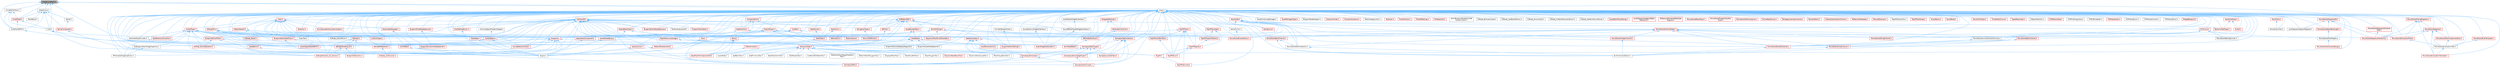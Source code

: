 digraph "InterpCurvePoint.h"
{
 // INTERACTIVE_SVG=YES
 // LATEX_PDF_SIZE
  bgcolor="transparent";
  edge [fontname=Helvetica,fontsize=10,labelfontname=Helvetica,labelfontsize=10];
  node [fontname=Helvetica,fontsize=10,shape=box,height=0.2,width=0.4];
  Node1 [id="Node000001",label="InterpCurvePoint.h",height=0.2,width=0.4,color="gray40", fillcolor="grey60", style="filled", fontcolor="black",tooltip=" "];
  Node1 -> Node2 [id="edge1_Node000001_Node000002",dir="back",color="steelblue1",style="solid",tooltip=" "];
  Node2 [id="Node000002",label="Class.h",height=0.2,width=0.4,color="grey40", fillcolor="white", style="filled",URL="$d4/d05/Class_8h.html",tooltip=" "];
  Node2 -> Node3 [id="edge2_Node000002_Node000003",dir="back",color="steelblue1",style="solid",tooltip=" "];
  Node3 [id="Node000003",label="ARFilter.h",height=0.2,width=0.4,color="red", fillcolor="#FFF0F0", style="filled",URL="$da/df2/ARFilter_8h.html",tooltip=" "];
  Node3 -> Node10 [id="edge3_Node000003_Node000010",dir="back",color="steelblue1",style="solid",tooltip=" "];
  Node10 [id="Node000010",label="NoExportTypes.h",height=0.2,width=0.4,color="red", fillcolor="#FFF0F0", style="filled",URL="$d3/d21/NoExportTypes_8h.html",tooltip=" "];
  Node10 -> Node11 [id="edge4_Node000010_Node000011",dir="back",color="steelblue1",style="solid",tooltip=" "];
  Node11 [id="Node000011",label="AddPatchTool.h",height=0.2,width=0.4,color="grey40", fillcolor="white", style="filled",URL="$d5/deb/AddPatchTool_8h.html",tooltip=" "];
  Node10 -> Node12 [id="edge5_Node000010_Node000012",dir="back",color="steelblue1",style="solid",tooltip=" "];
  Node12 [id="Node000012",label="AddPrimitiveTool.h",height=0.2,width=0.4,color="grey40", fillcolor="white", style="filled",URL="$d5/dbf/AddPrimitiveTool_8h.html",tooltip=" "];
  Node10 -> Node13 [id="edge6_Node000010_Node000013",dir="back",color="steelblue1",style="solid",tooltip=" "];
  Node13 [id="Node000013",label="AudioMeter.h",height=0.2,width=0.4,color="grey40", fillcolor="white", style="filled",URL="$de/db0/AudioMeter_8h.html",tooltip=" "];
  Node10 -> Node14 [id="edge7_Node000010_Node000014",dir="back",color="steelblue1",style="solid",tooltip=" "];
  Node14 [id="Node000014",label="BakeTransformTool.h",height=0.2,width=0.4,color="grey40", fillcolor="white", style="filled",URL="$dc/d39/BakeTransformTool_8h.html",tooltip=" "];
  Node10 -> Node15 [id="edge8_Node000010_Node000015",dir="back",color="steelblue1",style="solid",tooltip=" "];
  Node15 [id="Node000015",label="BaseMeshFromSplinesTool.h",height=0.2,width=0.4,color="red", fillcolor="#FFF0F0", style="filled",URL="$da/d31/BaseMeshFromSplinesTool_8h.html",tooltip=" "];
  Node10 -> Node18 [id="edge9_Node000010_Node000018",dir="back",color="steelblue1",style="solid",tooltip=" "];
  Node18 [id="Node000018",label="CSGMeshesTool.h",height=0.2,width=0.4,color="grey40", fillcolor="white", style="filled",URL="$db/dd1/CSGMeshesTool_8h.html",tooltip=" "];
  Node10 -> Node19 [id="edge10_Node000010_Node000019",dir="back",color="steelblue1",style="solid",tooltip=" "];
  Node19 [id="Node000019",label="CutMeshWithMeshTool.h",height=0.2,width=0.4,color="grey40", fillcolor="white", style="filled",URL="$d2/d2c/CutMeshWithMeshTool_8h.html",tooltip=" "];
  Node10 -> Node20 [id="edge11_Node000010_Node000020",dir="back",color="steelblue1",style="solid",tooltip=" "];
  Node20 [id="Node000020",label="DataflowEditorWeightMapPaint\lTool.h",height=0.2,width=0.4,color="grey40", fillcolor="white", style="filled",URL="$db/d46/DataflowEditorWeightMapPaintTool_8h.html",tooltip=" "];
  Node10 -> Node21 [id="edge12_Node000010_Node000021",dir="back",color="steelblue1",style="solid",tooltip=" "];
  Node21 [id="Node000021",label="DeformMeshPolygonsTool.h",height=0.2,width=0.4,color="grey40", fillcolor="white", style="filled",URL="$db/d72/DeformMeshPolygonsTool_8h.html",tooltip=" "];
  Node10 -> Node22 [id="edge13_Node000010_Node000022",dir="back",color="steelblue1",style="solid",tooltip=" "];
  Node22 [id="Node000022",label="DisplaceMeshTool.h",height=0.2,width=0.4,color="grey40", fillcolor="white", style="filled",URL="$da/d28/DisplaceMeshTool_8h.html",tooltip=" "];
  Node10 -> Node23 [id="edge14_Node000010_Node000023",dir="back",color="steelblue1",style="solid",tooltip=" "];
  Node23 [id="Node000023",label="DrawPolyPathTool.h",height=0.2,width=0.4,color="grey40", fillcolor="white", style="filled",URL="$dc/d3e/DrawPolyPathTool_8h.html",tooltip=" "];
  Node10 -> Node24 [id="edge15_Node000010_Node000024",dir="back",color="steelblue1",style="solid",tooltip=" "];
  Node24 [id="Node000024",label="DrawPolygonTool.h",height=0.2,width=0.4,color="grey40", fillcolor="white", style="filled",URL="$d0/d15/DrawPolygonTool_8h.html",tooltip=" "];
  Node10 -> Node25 [id="edge16_Node000010_Node000025",dir="back",color="steelblue1",style="solid",tooltip=" "];
  Node25 [id="Node000025",label="DynamicMeshBrushTool.h",height=0.2,width=0.4,color="red", fillcolor="#FFF0F0", style="filled",URL="$da/d04/DynamicMeshBrushTool_8h.html",tooltip=" "];
  Node10 -> Node29 [id="edge17_Node000010_Node000029",dir="back",color="steelblue1",style="solid",tooltip=" "];
  Node29 [id="Node000029",label="DynamicMeshSculptTool.h",height=0.2,width=0.4,color="grey40", fillcolor="white", style="filled",URL="$d6/d16/DynamicMeshSculptTool_8h.html",tooltip=" "];
  Node10 -> Node30 [id="edge18_Node000010_Node000030",dir="back",color="steelblue1",style="solid",tooltip=" "];
  Node30 [id="Node000030",label="MeshGroupPaintTool.h",height=0.2,width=0.4,color="grey40", fillcolor="white", style="filled",URL="$dd/d04/MeshGroupPaintTool_8h.html",tooltip=" "];
  Node2 -> Node116 [id="edge19_Node000002_Node000116",dir="back",color="steelblue1",style="solid",tooltip=" "];
  Node116 [id="Node000116",label="AnimNodeBase.h",height=0.2,width=0.4,color="red", fillcolor="#FFF0F0", style="filled",URL="$d9/dce/AnimNodeBase_8h.html",tooltip=" "];
  Node2 -> Node243 [id="edge20_Node000002_Node000243",dir="back",color="steelblue1",style="solid",tooltip=" "];
  Node243 [id="Node000243",label="ArchiveObjectPropertyMapper.h",height=0.2,width=0.4,color="grey40", fillcolor="white", style="filled",URL="$dc/d9a/ArchiveObjectPropertyMapper_8h.html",tooltip=" "];
  Node243 -> Node244 [id="edge21_Node000243_Node000244",dir="back",color="steelblue1",style="solid",tooltip=" "];
  Node244 [id="Node000244",label="CoreUObject.h",height=0.2,width=0.4,color="red", fillcolor="#FFF0F0", style="filled",URL="$d0/ded/CoreUObject_8h.html",tooltip=" "];
  Node244 -> Node7 [id="edge22_Node000244_Node000007",dir="back",color="steelblue1",style="solid",tooltip=" "];
  Node7 [id="Node000007",label="Engine.h",height=0.2,width=0.4,color="grey40", fillcolor="white", style="filled",URL="$d1/d34/Public_2Engine_8h.html",tooltip=" "];
  Node244 -> Node245 [id="edge23_Node000244_Node000245",dir="back",color="steelblue1",style="solid",tooltip=" "];
  Node245 [id="Node000245",label="SlateBasics.h",height=0.2,width=0.4,color="red", fillcolor="#FFF0F0", style="filled",URL="$da/d2f/SlateBasics_8h.html",tooltip=" "];
  Node245 -> Node7 [id="edge24_Node000245_Node000007",dir="back",color="steelblue1",style="solid",tooltip=" "];
  Node2 -> Node250 [id="edge25_Node000002_Node000250",dir="back",color="steelblue1",style="solid",tooltip=" "];
  Node250 [id="Node000250",label="AssetBundleData.h",height=0.2,width=0.4,color="red", fillcolor="#FFF0F0", style="filled",URL="$df/d47/AssetBundleData_8h.html",tooltip=" "];
  Node250 -> Node251 [id="edge26_Node000250_Node000251",dir="back",color="steelblue1",style="solid",tooltip=" "];
  Node251 [id="Node000251",label="AssetData.h",height=0.2,width=0.4,color="red", fillcolor="#FFF0F0", style="filled",URL="$d9/d19/AssetData_8h.html",tooltip=" "];
  Node251 -> Node309 [id="edge27_Node000251_Node000309",dir="back",color="steelblue1",style="solid",tooltip=" "];
  Node309 [id="Node000309",label="AudioWidgetSubsystem.h",height=0.2,width=0.4,color="red", fillcolor="#FFF0F0", style="filled",URL="$de/d1b/AudioWidgetSubsystem_8h.html",tooltip=" "];
  Node251 -> Node311 [id="edge28_Node000251_Node000311",dir="back",color="steelblue1",style="solid",tooltip=" "];
  Node311 [id="Node000311",label="BlueprintActionDatabaseRegistrar.h",height=0.2,width=0.4,color="grey40", fillcolor="white", style="filled",URL="$d5/d5d/BlueprintActionDatabaseRegistrar_8h.html",tooltip=" "];
  Node251 -> Node312 [id="edge29_Node000251_Node000312",dir="back",color="steelblue1",style="solid",tooltip=" "];
  Node312 [id="Node000312",label="BlueprintAssetNodeSpawner.h",height=0.2,width=0.4,color="grey40", fillcolor="white", style="filled",URL="$d2/d56/BlueprintAssetNodeSpawner_8h.html",tooltip=" "];
  Node251 -> Node470 [id="edge30_Node000251_Node000470",dir="back",color="steelblue1",style="solid",tooltip=" "];
  Node470 [id="Node000470",label="EdGraphSchema_K2.h",height=0.2,width=0.4,color="red", fillcolor="#FFF0F0", style="filled",URL="$d0/dcf/EdGraphSchema__K2_8h.html",tooltip=" "];
  Node470 -> Node473 [id="edge31_Node000470_Node000473",dir="back",color="steelblue1",style="solid",tooltip=" "];
  Node473 [id="Node000473",label="BlueprintEditorUtils.h",height=0.2,width=0.4,color="red", fillcolor="#FFF0F0", style="filled",URL="$d7/d3d/BlueprintEditorUtils_8h.html",tooltip=" "];
  Node470 -> Node477 [id="edge32_Node000470_Node000477",dir="back",color="steelblue1",style="solid",tooltip=" "];
  Node477 [id="Node000477",label="EdGraphSchema_K2_Actions.h",height=0.2,width=0.4,color="red", fillcolor="#FFF0F0", style="filled",URL="$d8/d9c/EdGraphSchema__K2__Actions_8h.html",tooltip=" "];
  Node251 -> Node10 [id="edge33_Node000251_Node000010",dir="back",color="steelblue1",style="solid",tooltip=" "];
  Node250 -> Node10 [id="edge34_Node000250_Node000010",dir="back",color="steelblue1",style="solid",tooltip=" "];
  Node2 -> Node948 [id="edge35_Node000002_Node000948",dir="back",color="steelblue1",style="solid",tooltip=" "];
  Node948 [id="Node000948",label="AssetCompilingManager.h",height=0.2,width=0.4,color="grey40", fillcolor="white", style="filled",URL="$d2/d23/AssetCompilingManager_8h.html",tooltip=" "];
  Node2 -> Node251 [id="edge36_Node000002_Node000251",dir="back",color="steelblue1",style="solid",tooltip=" "];
  Node2 -> Node949 [id="edge37_Node000002_Node000949",dir="back",color="steelblue1",style="solid",tooltip=" "];
  Node949 [id="Node000949",label="AssetManagerTypes.h",height=0.2,width=0.4,color="red", fillcolor="#FFF0F0", style="filled",URL="$d6/d98/AssetManagerTypes_8h.html",tooltip=" "];
  Node2 -> Node951 [id="edge38_Node000002_Node000951",dir="back",color="steelblue1",style="solid",tooltip=" "];
  Node951 [id="Node000951",label="Attenuation.h",height=0.2,width=0.4,color="red", fillcolor="#FFF0F0", style="filled",URL="$d3/d18/Attenuation_8h.html",tooltip=" "];
  Node2 -> Node981 [id="edge39_Node000002_Node000981",dir="back",color="steelblue1",style="solid",tooltip=" "];
  Node981 [id="Node000981",label="AttributesContainer.h",height=0.2,width=0.4,color="red", fillcolor="#FFF0F0", style="filled",URL="$d7/db7/AttributesContainer_8h.html",tooltip=" "];
  Node981 -> Node982 [id="edge40_Node000981_Node000982",dir="back",color="steelblue1",style="solid",tooltip=" "];
  Node982 [id="Node000982",label="AttributesRuntime.h",height=0.2,width=0.4,color="red", fillcolor="#FFF0F0", style="filled",URL="$dc/dc1/AttributesRuntime_8h.html",tooltip=" "];
  Node982 -> Node116 [id="edge41_Node000982_Node000116",dir="back",color="steelblue1",style="solid",tooltip=" "];
  Node2 -> Node982 [id="edge42_Node000002_Node000982",dir="back",color="steelblue1",style="solid",tooltip=" "];
  Node2 -> Node1018 [id="edge43_Node000002_Node001018",dir="back",color="steelblue1",style="solid",tooltip=" "];
  Node1018 [id="Node001018",label="AudioPanelWidgetInterface.h",height=0.2,width=0.4,color="grey40", fillcolor="white", style="filled",URL="$da/d52/AudioPanelWidgetInterface_8h.html",tooltip=" "];
  Node1018 -> Node1019 [id="edge44_Node001018_Node001019",dir="back",color="steelblue1",style="solid",tooltip=" "];
  Node1019 [id="Node001019",label="SoundEffectPresetWidgetInterface.h",height=0.2,width=0.4,color="grey40", fillcolor="white", style="filled",URL="$dc/d31/SoundEffectPresetWidgetInterface_8h.html",tooltip=" "];
  Node1019 -> Node309 [id="edge45_Node001019_Node000309",dir="back",color="steelblue1",style="solid",tooltip=" "];
  Node2 -> Node1020 [id="edge46_Node000002_Node001020",dir="back",color="steelblue1",style="solid",tooltip=" "];
  Node1020 [id="Node001020",label="AudioVolume.h",height=0.2,width=0.4,color="red", fillcolor="#FFF0F0", style="filled",URL="$dd/dbb/AudioVolume_8h.html",tooltip=" "];
  Node1020 -> Node7 [id="edge47_Node001020_Node000007",dir="back",color="steelblue1",style="solid",tooltip=" "];
  Node2 -> Node309 [id="edge48_Node000002_Node000309",dir="back",color="steelblue1",style="solid",tooltip=" "];
  Node2 -> Node323 [id="edge49_Node000002_Node000323",dir="back",color="steelblue1",style="solid",tooltip=" "];
  Node323 [id="Node000323",label="BPVariableDragDropAction.h",height=0.2,width=0.4,color="grey40", fillcolor="white", style="filled",URL="$dd/d23/BPVariableDragDropAction_8h.html",tooltip=" "];
  Node2 -> Node1043 [id="edge50_Node000002_Node001043",dir="back",color="steelblue1",style="solid",tooltip=" "];
  Node1043 [id="Node001043",label="BehaviorTreeTypes.h",height=0.2,width=0.4,color="red", fillcolor="#FFF0F0", style="filled",URL="$db/d7c/BehaviorTreeTypes_8h.html",tooltip=" "];
  Node2 -> Node1110 [id="edge51_Node000002_Node001110",dir="back",color="steelblue1",style="solid",tooltip=" "];
  Node1110 [id="Node001110",label="Blueprint.h",height=0.2,width=0.4,color="red", fillcolor="#FFF0F0", style="filled",URL="$d8/d4d/Blueprint_8h.html",tooltip=" "];
  Node1110 -> Node323 [id="edge52_Node001110_Node000323",dir="back",color="steelblue1",style="solid",tooltip=" "];
  Node1110 -> Node656 [id="edge53_Node001110_Node000656",dir="back",color="steelblue1",style="solid",tooltip=" "];
  Node656 [id="Node000656",label="BlueprintEditorSettings.h",height=0.2,width=0.4,color="red", fillcolor="#FFF0F0", style="filled",URL="$d4/dbc/BlueprintEditorSettings_8h.html",tooltip=" "];
  Node1110 -> Node473 [id="edge54_Node001110_Node000473",dir="back",color="steelblue1",style="solid",tooltip=" "];
  Node1110 -> Node477 [id="edge55_Node001110_Node000477",dir="back",color="steelblue1",style="solid",tooltip=" "];
  Node1110 -> Node7 [id="edge56_Node001110_Node000007",dir="back",color="steelblue1",style="solid",tooltip=" "];
  Node1110 -> Node1190 [id="edge57_Node001110_Node001190",dir="back",color="steelblue1",style="solid",tooltip=" "];
  Node1190 [id="Node001190",label="KismetEditorUtilities.h",height=0.2,width=0.4,color="red", fillcolor="#FFF0F0", style="filled",URL="$d4/d72/KismetEditorUtilities_8h.html",tooltip=" "];
  Node1110 -> Node1194 [id="edge58_Node001110_Node001194",dir="back",color="steelblue1",style="solid",tooltip=" "];
  Node1194 [id="Node001194",label="MemberReference.h",height=0.2,width=0.4,color="red", fillcolor="#FFF0F0", style="filled",URL="$dc/d3d/MemberReference_8h.html",tooltip=" "];
  Node1194 -> Node357 [id="edge59_Node001194_Node000357",dir="back",color="steelblue1",style="solid",tooltip=" "];
  Node357 [id="Node000357",label="K2Node_CallFunction.h",height=0.2,width=0.4,color="red", fillcolor="#FFF0F0", style="filled",URL="$d5/d5f/K2Node__CallFunction_8h.html",tooltip=" "];
  Node1110 -> Node327 [id="edge60_Node001110_Node000327",dir="back",color="steelblue1",style="solid",tooltip=" "];
  Node327 [id="Node000327",label="MyBlueprintItemDragDropAction.h",height=0.2,width=0.4,color="grey40", fillcolor="white", style="filled",URL="$da/d11/MyBlueprintItemDragDropAction_8h.html",tooltip=" "];
  Node327 -> Node323 [id="edge61_Node000327_Node000323",dir="back",color="steelblue1",style="solid",tooltip=" "];
  Node2 -> Node311 [id="edge62_Node000002_Node000311",dir="back",color="steelblue1",style="solid",tooltip=" "];
  Node2 -> Node1217 [id="edge63_Node000002_Node001217",dir="back",color="steelblue1",style="solid",tooltip=" "];
  Node1217 [id="Node001217",label="BlueprintActionFilter.h",height=0.2,width=0.4,color="red", fillcolor="#FFF0F0", style="filled",URL="$d5/d2a/BlueprintActionFilter_8h.html",tooltip=" "];
  Node1217 -> Node1136 [id="edge64_Node001217_Node001136",dir="back",color="steelblue1",style="solid",tooltip=" "];
  Node1136 [id="Node001136",label="BlueprintFunctionNodeSpawner.h",height=0.2,width=0.4,color="red", fillcolor="#FFF0F0", style="filled",URL="$d0/d59/BlueprintFunctionNodeSpawner_8h.html",tooltip=" "];
  Node1217 -> Node357 [id="edge65_Node001217_Node000357",dir="back",color="steelblue1",style="solid",tooltip=" "];
  Node1217 -> Node1181 [id="edge66_Node001217_Node001181",dir="back",color="steelblue1",style="solid",tooltip=" "];
  Node1181 [id="Node001181",label="K2Node_StructOperation.h",height=0.2,width=0.4,color="red", fillcolor="#FFF0F0", style="filled",URL="$d1/d1c/K2Node__StructOperation_8h.html",tooltip=" "];
  Node2 -> Node312 [id="edge67_Node000002_Node000312",dir="back",color="steelblue1",style="solid",tooltip=" "];
  Node2 -> Node656 [id="edge68_Node000002_Node000656",dir="back",color="steelblue1",style="solid",tooltip=" "];
  Node2 -> Node473 [id="edge69_Node000002_Node000473",dir="back",color="steelblue1",style="solid",tooltip=" "];
  Node2 -> Node390 [id="edge70_Node000002_Node000390",dir="back",color="steelblue1",style="solid",tooltip=" "];
  Node390 [id="Node000390",label="BlueprintEventNodeSpawner.h",height=0.2,width=0.4,color="red", fillcolor="#FFF0F0", style="filled",URL="$d4/dd3/BlueprintEventNodeSpawner_8h.html",tooltip=" "];
  Node2 -> Node1135 [id="edge71_Node000002_Node001135",dir="back",color="steelblue1",style="solid",tooltip=" "];
  Node1135 [id="Node001135",label="BlueprintFieldNodeSpawner.h",height=0.2,width=0.4,color="red", fillcolor="#FFF0F0", style="filled",URL="$da/d70/BlueprintFieldNodeSpawner_8h.html",tooltip=" "];
  Node1135 -> Node1136 [id="edge72_Node001135_Node001136",dir="back",color="steelblue1",style="solid",tooltip=" "];
  Node2 -> Node1136 [id="edge73_Node000002_Node001136",dir="back",color="steelblue1",style="solid",tooltip=" "];
  Node2 -> Node1222 [id="edge74_Node000002_Node001222",dir="back",color="steelblue1",style="solid",tooltip=" "];
  Node1222 [id="Node001222",label="BlueprintGeneratedClass.h",height=0.2,width=0.4,color="red", fillcolor="#FFF0F0", style="filled",URL="$d6/d77/BlueprintGeneratedClass_8h.html",tooltip=" "];
  Node1222 -> Node7 [id="edge75_Node001222_Node000007",dir="back",color="steelblue1",style="solid",tooltip=" "];
  Node1222 -> Node1190 [id="edge76_Node001222_Node001190",dir="back",color="steelblue1",style="solid",tooltip=" "];
  Node2 -> Node1225 [id="edge77_Node000002_Node001225",dir="back",color="steelblue1",style="solid",tooltip=" "];
  Node1225 [id="Node001225",label="BlueprintNodeHelpers.h",height=0.2,width=0.4,color="grey40", fillcolor="white", style="filled",URL="$df/d9b/BlueprintNodeHelpers_8h.html",tooltip=" "];
  Node2 -> Node1226 [id="edge78_Node000002_Node001226",dir="back",color="steelblue1",style="solid",tooltip=" "];
  Node1226 [id="Node001226",label="BodyInstance.h",height=0.2,width=0.4,color="red", fillcolor="#FFF0F0", style="filled",URL="$d3/d42/BodyInstance_8h.html",tooltip=" "];
  Node2 -> Node1198 [id="edge79_Node000002_Node001198",dir="back",color="steelblue1",style="solid",tooltip=" "];
  Node1198 [id="Node001198",label="BuiltInChannelEditors.h",height=0.2,width=0.4,color="grey40", fillcolor="white", style="filled",URL="$df/daf/BuiltInChannelEditors_8h.html",tooltip=" "];
  Node2 -> Node1517 [id="edge80_Node000002_Node001517",dir="back",color="steelblue1",style="solid",tooltip=" "];
  Node1517 [id="Node001517",label="Casts.h",height=0.2,width=0.4,color="red", fillcolor="#FFF0F0", style="filled",URL="$d4/d55/Casts_8h.html",tooltip=" "];
  Node1517 -> Node244 [id="edge81_Node001517_Node000244",dir="back",color="steelblue1",style="solid",tooltip=" "];
  Node1517 -> Node1525 [id="edge82_Node001517_Node001525",dir="back",color="steelblue1",style="solid",tooltip=" "];
  Node1525 [id="Node001525",label="CoreUObjectSharedPCH.h",height=0.2,width=0.4,color="red", fillcolor="#FFF0F0", style="filled",URL="$de/d2f/CoreUObjectSharedPCH_8h.html",tooltip=" "];
  Node1517 -> Node1527 [id="edge83_Node001517_Node001527",dir="back",color="steelblue1",style="solid",tooltip=" "];
  Node1527 [id="Node001527",label="EdGraph.h",height=0.2,width=0.4,color="red", fillcolor="#FFF0F0", style="filled",URL="$dd/dae/EdGraph_8h.html",tooltip=" "];
  Node1527 -> Node473 [id="edge84_Node001527_Node000473",dir="back",color="steelblue1",style="solid",tooltip=" "];
  Node1527 -> Node470 [id="edge85_Node001527_Node000470",dir="back",color="steelblue1",style="solid",tooltip=" "];
  Node1527 -> Node477 [id="edge86_Node001527_Node000477",dir="back",color="steelblue1",style="solid",tooltip=" "];
  Node1517 -> Node1543 [id="edge87_Node001517_Node001543",dir="back",color="steelblue1",style="solid",tooltip=" "];
  Node1543 [id="Node001543",label="EdGraphPin.h",height=0.2,width=0.4,color="red", fillcolor="#FFF0F0", style="filled",URL="$da/d52/EdGraphPin_8h.html",tooltip=" "];
  Node1543 -> Node1110 [id="edge88_Node001543_Node001110",dir="back",color="steelblue1",style="solid",tooltip=" "];
  Node1543 -> Node1222 [id="edge89_Node001543_Node001222",dir="back",color="steelblue1",style="solid",tooltip=" "];
  Node1543 -> Node470 [id="edge90_Node001543_Node000470",dir="back",color="steelblue1",style="solid",tooltip=" "];
  Node1543 -> Node477 [id="edge91_Node001543_Node000477",dir="back",color="steelblue1",style="solid",tooltip=" "];
  Node1543 -> Node1177 [id="edge92_Node001543_Node001177",dir="back",color="steelblue1",style="solid",tooltip=" "];
  Node1177 [id="Node001177",label="K2Node_Select.h",height=0.2,width=0.4,color="red", fillcolor="#FFF0F0", style="filled",URL="$d2/de5/K2Node__Select_8h.html",tooltip=" "];
  Node1543 -> Node411 [id="edge93_Node001543_Node000411",dir="back",color="steelblue1",style="solid",tooltip=" "];
  Node411 [id="Node000411",label="K2Node_SwitchEnum.h",height=0.2,width=0.4,color="grey40", fillcolor="white", style="filled",URL="$d1/df5/K2Node__SwitchEnum_8h.html",tooltip=" "];
  Node1517 -> Node477 [id="edge94_Node001517_Node000477",dir="back",color="steelblue1",style="solid",tooltip=" "];
  Node1517 -> Node3440 [id="edge95_Node001517_Node003440",dir="back",color="steelblue1",style="solid",tooltip=" "];
  Node3440 [id="Node003440",label="LiveLinkTypes.h",height=0.2,width=0.4,color="red", fillcolor="#FFF0F0", style="filled",URL="$d2/d4c/LiveLinkTypes_8h.html",tooltip=" "];
  Node1517 -> Node3480 [id="edge96_Node001517_Node003480",dir="back",color="steelblue1",style="solid",tooltip=" "];
  Node3480 [id="Node003480",label="MovieSceneEntitySystemGraphs.h",height=0.2,width=0.4,color="red", fillcolor="#FFF0F0", style="filled",URL="$dd/ded/MovieSceneEntitySystemGraphs_8h.html",tooltip=" "];
  Node1517 -> Node2841 [id="edge97_Node001517_Node002841",dir="back",color="steelblue1",style="solid",tooltip=" "];
  Node2841 [id="Node002841",label="RigVMMemoryStorage.h",height=0.2,width=0.4,color="red", fillcolor="#FFF0F0", style="filled",URL="$d1/dd5/RigVMMemoryStorage_8h.html",tooltip=" "];
  Node2841 -> Node528 [id="edge98_Node002841_Node000528",dir="back",color="steelblue1",style="solid",tooltip=" "];
  Node528 [id="Node000528",label="RigVM.h",height=0.2,width=0.4,color="red", fillcolor="#FFF0F0", style="filled",URL="$d0/d5e/RigVM_8h.html",tooltip=" "];
  Node528 -> Node578 [id="edge99_Node000528_Node000578",dir="back",color="steelblue1",style="solid",tooltip=" "];
  Node578 [id="Node000578",label="RigVMNativized.h",height=0.2,width=0.4,color="red", fillcolor="#FFF0F0", style="filled",URL="$df/d99/RigVMNativized_8h.html",tooltip=" "];
  Node1517 -> Node3483 [id="edge100_Node001517_Node003483",dir="back",color="steelblue1",style="solid",tooltip=" "];
  Node3483 [id="Node003483",label="RigVMUserWorkflow.h",height=0.2,width=0.4,color="red", fillcolor="#FFF0F0", style="filled",URL="$dd/dd0/RigVMUserWorkflow_8h.html",tooltip=" "];
  Node3483 -> Node602 [id="edge101_Node003483_Node000602",dir="back",color="steelblue1",style="solid",tooltip=" "];
  Node602 [id="Node000602",label="RigVMStruct.h",height=0.2,width=0.4,color="red", fillcolor="#FFF0F0", style="filled",URL="$de/dfb/RigVMStruct_8h.html",tooltip=" "];
  Node1517 -> Node2392 [id="edge102_Node001517_Node002392",dir="back",color="steelblue1",style="solid",tooltip=" "];
  Node2392 [id="Node002392",label="Selection.h",height=0.2,width=0.4,color="red", fillcolor="#FFF0F0", style="filled",URL="$d9/d60/Editor_2UnrealEd_2Public_2Selection_8h.html",tooltip=" "];
  Node1517 -> Node3277 [id="edge103_Node001517_Node003277",dir="back",color="steelblue1",style="solid",tooltip=" "];
  Node3277 [id="Node003277",label="SequencerKeyStructGenerator.h",height=0.2,width=0.4,color="red", fillcolor="#FFF0F0", style="filled",URL="$d1/df1/SequencerKeyStructGenerator_8h.html",tooltip=" "];
  Node1517 -> Node3604 [id="edge104_Node001517_Node003604",dir="back",color="steelblue1",style="solid",tooltip=" "];
  Node3604 [id="Node003604",label="StreamableManager.h",height=0.2,width=0.4,color="red", fillcolor="#FFF0F0", style="filled",URL="$d2/dd8/StreamableManager_8h.html",tooltip=" "];
  Node3604 -> Node7 [id="edge105_Node003604_Node000007",dir="back",color="steelblue1",style="solid",tooltip=" "];
  Node1517 -> Node3609 [id="edge106_Node001517_Node003609",dir="back",color="steelblue1",style="solid",tooltip=" "];
  Node3609 [id="Node003609",label="StructOnScope.h",height=0.2,width=0.4,color="red", fillcolor="#FFF0F0", style="filled",URL="$df/dbd/StructOnScope_8h.html",tooltip=" "];
  Node3609 -> Node982 [id="edge107_Node003609_Node000982",dir="back",color="steelblue1",style="solid",tooltip=" "];
  Node3609 -> Node244 [id="edge108_Node003609_Node000244",dir="back",color="steelblue1",style="solid",tooltip=" "];
  Node3609 -> Node1525 [id="edge109_Node003609_Node001525",dir="back",color="steelblue1",style="solid",tooltip=" "];
  Node3609 -> Node3440 [id="edge110_Node003609_Node003440",dir="back",color="steelblue1",style="solid",tooltip=" "];
  Node3609 -> Node2168 [id="edge111_Node003609_Node002168",dir="back",color="steelblue1",style="solid",tooltip=" "];
  Node2168 [id="Node002168",label="MovieSceneEventSection.h",height=0.2,width=0.4,color="red", fillcolor="#FFF0F0", style="filled",URL="$d6/dc4/MovieSceneEventSection_8h.html",tooltip=" "];
  Node3609 -> Node1979 [id="edge112_Node003609_Node001979",dir="back",color="steelblue1",style="solid",tooltip=" "];
  Node1979 [id="Node001979",label="RigVMDispatchFactory.h",height=0.2,width=0.4,color="red", fillcolor="#FFF0F0", style="filled",URL="$de/d6b/RigVMDispatchFactory_8h.html",tooltip=" "];
  Node1979 -> Node1990 [id="edge113_Node001979_Node001990",dir="back",color="steelblue1",style="solid",tooltip=" "];
  Node1990 [id="Node001990",label="RigVMRegistry.h",height=0.2,width=0.4,color="red", fillcolor="#FFF0F0", style="filled",URL="$dc/d40/RigVMRegistry_8h.html",tooltip=" "];
  Node1990 -> Node528 [id="edge114_Node001990_Node000528",dir="back",color="steelblue1",style="solid",tooltip=" "];
  Node1990 -> Node602 [id="edge115_Node001990_Node000602",dir="back",color="steelblue1",style="solid",tooltip=" "];
  Node3609 -> Node3483 [id="edge116_Node003609_Node003483",dir="back",color="steelblue1",style="solid",tooltip=" "];
  Node3609 -> Node3277 [id="edge117_Node003609_Node003277",dir="back",color="steelblue1",style="solid",tooltip=" "];
  Node3609 -> Node3618 [id="edge118_Node003609_Node003618",dir="back",color="steelblue1",style="solid",tooltip=" "];
  Node3618 [id="Node003618",label="UserDefinedStruct.h",height=0.2,width=0.4,color="red", fillcolor="#FFF0F0", style="filled",URL="$d7/d51/CoreUObject_2Public_2StructUtils_2UserDefinedStruct_8h.html",tooltip=" "];
  Node3618 -> Node7 [id="edge119_Node003618_Node000007",dir="back",color="steelblue1",style="solid",tooltip=" "];
  Node1517 -> Node2593 [id="edge120_Node001517_Node002593",dir="back",color="steelblue1",style="solid",tooltip=" "];
  Node2593 [id="Node002593",label="UnrealType.h",height=0.2,width=0.4,color="red", fillcolor="#FFF0F0", style="filled",URL="$d6/d2f/UnrealType_8h.html",tooltip=" "];
  Node2593 -> Node323 [id="edge121_Node002593_Node000323",dir="back",color="steelblue1",style="solid",tooltip=" "];
  Node2593 -> Node1217 [id="edge122_Node002593_Node001217",dir="back",color="steelblue1",style="solid",tooltip=" "];
  Node2593 -> Node473 [id="edge123_Node002593_Node000473",dir="back",color="steelblue1",style="solid",tooltip=" "];
  Node2593 -> Node1222 [id="edge124_Node002593_Node001222",dir="back",color="steelblue1",style="solid",tooltip=" "];
  Node2593 -> Node244 [id="edge125_Node002593_Node000244",dir="back",color="steelblue1",style="solid",tooltip=" "];
  Node2593 -> Node1525 [id="edge126_Node002593_Node001525",dir="back",color="steelblue1",style="solid",tooltip=" "];
  Node2593 -> Node2806 [id="edge127_Node002593_Node002806",dir="back",color="steelblue1",style="solid",tooltip=" "];
  Node2806 [id="Node002806",label="DataTable.h",height=0.2,width=0.4,color="red", fillcolor="#FFF0F0", style="filled",URL="$d3/dba/DataTable_8h.html",tooltip=" "];
  Node2806 -> Node7 [id="edge128_Node002806_Node000007",dir="back",color="steelblue1",style="solid",tooltip=" "];
  Node2593 -> Node477 [id="edge129_Node002593_Node000477",dir="back",color="steelblue1",style="solid",tooltip=" "];
  Node2593 -> Node2917 [id="edge130_Node002593_Node002917",dir="back",color="steelblue1",style="solid",tooltip=" "];
  Node2917 [id="Node002917",label="FastReferenceCollector.h",height=0.2,width=0.4,color="red", fillcolor="#FFF0F0", style="filled",URL="$dd/d44/FastReferenceCollector_8h.html",tooltip=" "];
  Node2593 -> Node2840 [id="edge131_Node002593_Node002840",dir="back",color="steelblue1",style="solid",tooltip=" "];
  Node2840 [id="Node002840",label="GeneratedCppIncludes.h",height=0.2,width=0.4,color="grey40", fillcolor="white", style="filled",URL="$d5/d24/GeneratedCppIncludes_8h.html",tooltip=" "];
  Node2840 -> Node1525 [id="edge132_Node002840_Node001525",dir="back",color="steelblue1",style="solid",tooltip=" "];
  Node2593 -> Node1181 [id="edge133_Node002593_Node001181",dir="back",color="steelblue1",style="solid",tooltip=" "];
  Node2593 -> Node1194 [id="edge134_Node002593_Node001194",dir="back",color="steelblue1",style="solid",tooltip=" "];
  Node2593 -> Node327 [id="edge135_Node002593_Node000327",dir="back",color="steelblue1",style="solid",tooltip=" "];
  Node2593 -> Node528 [id="edge136_Node002593_Node000528",dir="back",color="steelblue1",style="solid",tooltip=" "];
  Node2593 -> Node2841 [id="edge137_Node002593_Node002841",dir="back",color="steelblue1",style="solid",tooltip=" "];
  Node2593 -> Node3277 [id="edge138_Node002593_Node003277",dir="back",color="steelblue1",style="solid",tooltip=" "];
  Node2 -> Node3625 [id="edge139_Node000002_Node003625",dir="back",color="steelblue1",style="solid",tooltip=" "];
  Node3625 [id="Node003625",label="ClassIconFinder.h",height=0.2,width=0.4,color="red", fillcolor="#FFF0F0", style="filled",URL="$dc/d62/ClassIconFinder_8h.html",tooltip=" "];
  Node2 -> Node3626 [id="edge140_Node000002_Node003626",dir="back",color="steelblue1",style="solid",tooltip=" "];
  Node3626 [id="Node003626",label="ClassTree.h",height=0.2,width=0.4,color="grey40", fillcolor="white", style="filled",URL="$d4/d0e/ClassTree_8h.html",tooltip=" "];
  Node2 -> Node3627 [id="edge141_Node000002_Node003627",dir="back",color="steelblue1",style="solid",tooltip=" "];
  Node3627 [id="Node003627",label="CompositeFont.h",height=0.2,width=0.4,color="red", fillcolor="#FFF0F0", style="filled",URL="$df/d09/CompositeFont_8h.html",tooltip=" "];
  Node3627 -> Node3628 [id="edge142_Node003627_Node003628",dir="back",color="steelblue1",style="solid",tooltip=" "];
  Node3628 [id="Node003628",label="Font.h",height=0.2,width=0.4,color="red", fillcolor="#FFF0F0", style="filled",URL="$d8/dd1/Font_8h.html",tooltip=" "];
  Node3628 -> Node7 [id="edge143_Node003628_Node000007",dir="back",color="steelblue1",style="solid",tooltip=" "];
  Node3627 -> Node3631 [id="edge144_Node003627_Node003631",dir="back",color="steelblue1",style="solid",tooltip=" "];
  Node3631 [id="Node003631",label="SlateFontInfo.h",height=0.2,width=0.4,color="red", fillcolor="#FFF0F0", style="filled",URL="$dc/dfb/SlateFontInfo_8h.html",tooltip=" "];
  Node3631 -> Node3628 [id="edge145_Node003631_Node003628",dir="back",color="steelblue1",style="solid",tooltip=" "];
  Node3631 -> Node4102 [id="edge146_Node003631_Node004102",dir="back",color="steelblue1",style="solid",tooltip=" "];
  Node4102 [id="Node004102",label="SlateTypes.h",height=0.2,width=0.4,color="red", fillcolor="#FFF0F0", style="filled",URL="$d2/d6f/SlateTypes_8h.html",tooltip=" "];
  Node4102 -> Node13 [id="edge147_Node004102_Node000013",dir="back",color="steelblue1",style="solid",tooltip=" "];
  Node3627 -> Node4102 [id="edge148_Node003627_Node004102",dir="back",color="steelblue1",style="solid",tooltip=" "];
  Node2 -> Node4146 [id="edge149_Node000002_Node004146",dir="back",color="steelblue1",style="solid",tooltip=" "];
  Node4146 [id="Node004146",label="ConstraintInstance.h",height=0.2,width=0.4,color="red", fillcolor="#FFF0F0", style="filled",URL="$d9/db0/ConstraintInstance_8h.html",tooltip=" "];
  Node2 -> Node4149 [id="edge150_Node000002_Node004149",dir="back",color="steelblue1",style="solid",tooltip=" "];
  Node4149 [id="Node004149",label="CoreNet.h",height=0.2,width=0.4,color="red", fillcolor="#FFF0F0", style="filled",URL="$da/d1a/CoreNet_8h.html",tooltip=" "];
  Node4149 -> Node244 [id="edge151_Node004149_Node000244",dir="back",color="steelblue1",style="solid",tooltip=" "];
  Node4149 -> Node1525 [id="edge152_Node004149_Node001525",dir="back",color="steelblue1",style="solid",tooltip=" "];
  Node4149 -> Node4158 [id="edge153_Node004149_Node004158",dir="back",color="steelblue1",style="solid",tooltip=" "];
  Node4158 [id="Node004158",label="NetSerialization.h",height=0.2,width=0.4,color="red", fillcolor="#FFF0F0", style="filled",URL="$d6/dc9/NetSerialization_8h.html",tooltip=" "];
  Node4158 -> Node1803 [id="edge154_Node004158_Node001803",dir="back",color="steelblue1",style="solid",tooltip=" "];
  Node1803 [id="Node001803",label="GameplayAbilitySpec.h",height=0.2,width=0.4,color="red", fillcolor="#FFF0F0", style="filled",URL="$dd/daf/GameplayAbilitySpec_8h.html",tooltip=" "];
  Node1803 -> Node1790 [id="edge155_Node001803_Node001790",dir="back",color="steelblue1",style="solid",tooltip=" "];
  Node1790 [id="Node001790",label="GameplayAbilityTypes.h",height=0.2,width=0.4,color="red", fillcolor="#FFF0F0", style="filled",URL="$d1/dd9/GameplayAbilityTypes_8h.html",tooltip=" "];
  Node1803 -> Node1805 [id="edge156_Node001803_Node001805",dir="back",color="steelblue1",style="solid",tooltip=" "];
  Node1805 [id="Node001805",label="GameplayEffect.h",height=0.2,width=0.4,color="red", fillcolor="#FFF0F0", style="filled",URL="$d4/d15/GameplayEffect_8h.html",tooltip=" "];
  Node4158 -> Node1789 [id="edge157_Node004158_Node001789",dir="back",color="steelblue1",style="solid",tooltip=" "];
  Node1789 [id="Node001789",label="GameplayAbilityTargetTypes.h",height=0.2,width=0.4,color="red", fillcolor="#FFF0F0", style="filled",URL="$d8/dd1/GameplayAbilityTargetTypes_8h.html",tooltip=" "];
  Node1789 -> Node1790 [id="edge158_Node001789_Node001790",dir="back",color="steelblue1",style="solid",tooltip=" "];
  Node4158 -> Node1817 [id="edge159_Node004158_Node001817",dir="back",color="steelblue1",style="solid",tooltip=" "];
  Node1817 [id="Node001817",label="GameplayCueInterface.h",height=0.2,width=0.4,color="red", fillcolor="#FFF0F0", style="filled",URL="$d3/d31/GameplayCueInterface_8h.html",tooltip=" "];
  Node4158 -> Node1805 [id="edge160_Node004158_Node001805",dir="back",color="steelblue1",style="solid",tooltip=" "];
  Node4158 -> Node1801 [id="edge161_Node004158_Node001801",dir="back",color="steelblue1",style="solid",tooltip=" "];
  Node1801 [id="Node001801",label="GameplayEffectTypes.h",height=0.2,width=0.4,color="red", fillcolor="#FFF0F0", style="filled",URL="$d7/d59/GameplayEffectTypes_8h.html",tooltip=" "];
  Node1801 -> Node1803 [id="edge162_Node001801_Node001803",dir="back",color="steelblue1",style="solid",tooltip=" "];
  Node1801 -> Node1789 [id="edge163_Node001801_Node001789",dir="back",color="steelblue1",style="solid",tooltip=" "];
  Node1801 -> Node1790 [id="edge164_Node001801_Node001790",dir="back",color="steelblue1",style="solid",tooltip=" "];
  Node1801 -> Node1817 [id="edge165_Node001801_Node001817",dir="back",color="steelblue1",style="solid",tooltip=" "];
  Node1801 -> Node1805 [id="edge166_Node001801_Node001805",dir="back",color="steelblue1",style="solid",tooltip=" "];
  Node4158 -> Node2432 [id="edge167_Node004158_Node002432",dir="back",color="steelblue1",style="solid",tooltip=" "];
  Node2432 [id="Node002432",label="RootMotionSource.h",height=0.2,width=0.4,color="red", fillcolor="#FFF0F0", style="filled",URL="$d2/dd0/RootMotionSource_8h.html",tooltip=" "];
  Node2 -> Node244 [id="edge168_Node000002_Node000244",dir="back",color="steelblue1",style="solid",tooltip=" "];
  Node2 -> Node1525 [id="edge169_Node000002_Node001525",dir="back",color="steelblue1",style="solid",tooltip=" "];
  Node2 -> Node4167 [id="edge170_Node000002_Node004167",dir="back",color="steelblue1",style="solid",tooltip=" "];
  Node4167 [id="Node004167",label="CurveTable.h",height=0.2,width=0.4,color="red", fillcolor="#FFF0F0", style="filled",URL="$db/def/CurveTable_8h.html",tooltip=" "];
  Node4167 -> Node7 [id="edge171_Node004167_Node000007",dir="back",color="steelblue1",style="solid",tooltip=" "];
  Node4167 -> Node1805 [id="edge172_Node004167_Node001805",dir="back",color="steelblue1",style="solid",tooltip=" "];
  Node2 -> Node2806 [id="edge173_Node000002_Node002806",dir="back",color="steelblue1",style="solid",tooltip=" "];
  Node2 -> Node1527 [id="edge174_Node000002_Node001527",dir="back",color="steelblue1",style="solid",tooltip=" "];
  Node2 -> Node1543 [id="edge175_Node000002_Node001543",dir="back",color="steelblue1",style="solid",tooltip=" "];
  Node2 -> Node470 [id="edge176_Node000002_Node000470",dir="back",color="steelblue1",style="solid",tooltip=" "];
  Node2 -> Node477 [id="edge177_Node000002_Node000477",dir="back",color="steelblue1",style="solid",tooltip=" "];
  Node2 -> Node4172 [id="edge178_Node000002_Node004172",dir="back",color="steelblue1",style="solid",tooltip=" "];
  Node4172 [id="Node004172",label="EditorCategoryUtils.h",height=0.2,width=0.4,color="grey40", fillcolor="white", style="filled",URL="$d9/d6e/EditorCategoryUtils_8h.html",tooltip=" "];
  Node2 -> Node4173 [id="edge179_Node000002_Node004173",dir="back",color="steelblue1",style="solid",tooltip=" "];
  Node4173 [id="Node004173",label="EngineBaseTypes.h",height=0.2,width=0.4,color="red", fillcolor="#FFF0F0", style="filled",URL="$d6/d1a/EngineBaseTypes_8h.html",tooltip=" "];
  Node4173 -> Node7 [id="edge180_Node004173_Node000007",dir="back",color="steelblue1",style="solid",tooltip=" "];
  Node4173 -> Node2051 [id="edge181_Node004173_Node002051",dir="back",color="steelblue1",style="solid",tooltip=" "];
  Node2051 [id="Node002051",label="World.h",height=0.2,width=0.4,color="red", fillcolor="#FFF0F0", style="filled",URL="$dd/d5b/World_8h.html",tooltip=" "];
  Node2051 -> Node13 [id="edge182_Node002051_Node000013",dir="back",color="steelblue1",style="solid",tooltip=" "];
  Node2051 -> Node15 [id="edge183_Node002051_Node000015",dir="back",color="steelblue1",style="solid",tooltip=" "];
  Node2 -> Node4249 [id="edge184_Node000002_Node004249",dir="back",color="steelblue1",style="solid",tooltip=" "];
  Node4249 [id="Node004249",label="EngineTypes.h",height=0.2,width=0.4,color="red", fillcolor="#FFF0F0", style="filled",URL="$df/dcf/EngineTypes_8h.html",tooltip=" "];
  Node4249 -> Node116 [id="edge185_Node004249_Node000116",dir="back",color="steelblue1",style="solid",tooltip=" "];
  Node4249 -> Node951 [id="edge186_Node004249_Node000951",dir="back",color="steelblue1",style="solid",tooltip=" "];
  Node4249 -> Node1110 [id="edge187_Node004249_Node001110",dir="back",color="steelblue1",style="solid",tooltip=" "];
  Node4249 -> Node1226 [id="edge188_Node004249_Node001226",dir="back",color="steelblue1",style="solid",tooltip=" "];
  Node4249 -> Node7 [id="edge189_Node004249_Node000007",dir="back",color="steelblue1",style="solid",tooltip=" "];
  Node4249 -> Node1789 [id="edge190_Node004249_Node001789",dir="back",color="steelblue1",style="solid",tooltip=" "];
  Node4249 -> Node1805 [id="edge191_Node004249_Node001805",dir="back",color="steelblue1",style="solid",tooltip=" "];
  Node4249 -> Node1415 [id="edge192_Node004249_Node001415",dir="back",color="steelblue1",style="solid",tooltip=" "];
  Node1415 [id="Node001415",label="StaticMeshComponent.h",height=0.2,width=0.4,color="red", fillcolor="#FFF0F0", style="filled",URL="$da/daf/StaticMeshComponent_8h.html",tooltip=" "];
  Node1415 -> Node7 [id="edge193_Node001415_Node000007",dir="back",color="steelblue1",style="solid",tooltip=" "];
  Node4249 -> Node2051 [id="edge194_Node004249_Node002051",dir="back",color="steelblue1",style="solid",tooltip=" "];
  Node2 -> Node4408 [id="edge195_Node000002_Node004408",dir="back",color="steelblue1",style="solid",tooltip=" "];
  Node4408 [id="Node004408",label="Events.h",height=0.2,width=0.4,color="red", fillcolor="#FFF0F0", style="filled",URL="$d0/dbb/Events_8h.html",tooltip=" "];
  Node2 -> Node4441 [id="edge196_Node000002_Node004441",dir="back",color="steelblue1",style="solid",tooltip=" "];
  Node4441 [id="Node004441",label="Factories.h",height=0.2,width=0.4,color="red", fillcolor="#FFF0F0", style="filled",URL="$d2/d18/Factories_8h.html",tooltip=" "];
  Node2 -> Node2917 [id="edge197_Node000002_Node002917",dir="back",color="steelblue1",style="solid",tooltip=" "];
  Node2 -> Node4442 [id="edge198_Node000002_Node004442",dir="back",color="steelblue1",style="solid",tooltip=" "];
  Node4442 [id="Node004442",label="FlowDirection.h",height=0.2,width=0.4,color="red", fillcolor="#FFF0F0", style="filled",URL="$da/d12/FlowDirection_8h.html",tooltip=" "];
  Node2 -> Node3628 [id="edge199_Node000002_Node003628",dir="back",color="steelblue1",style="solid",tooltip=" "];
  Node2 -> Node4443 [id="edge200_Node000002_Node004443",dir="back",color="steelblue1",style="solid",tooltip=" "];
  Node4443 [id="Node004443",label="FontSdfSettings.h",height=0.2,width=0.4,color="red", fillcolor="#FFF0F0", style="filled",URL="$d1/dbc/FontSdfSettings_8h.html",tooltip=" "];
  Node2 -> Node4445 [id="edge201_Node000002_Node004445",dir="back",color="steelblue1",style="solid",tooltip=" "];
  Node4445 [id="Node004445",label="GCObjectInfo.h",height=0.2,width=0.4,color="red", fillcolor="#FFF0F0", style="filled",URL="$d3/d0f/GCObjectInfo_8h.html",tooltip=" "];
  Node2 -> Node1803 [id="edge202_Node000002_Node001803",dir="back",color="steelblue1",style="solid",tooltip=" "];
  Node2 -> Node1789 [id="edge203_Node000002_Node001789",dir="back",color="steelblue1",style="solid",tooltip=" "];
  Node2 -> Node1790 [id="edge204_Node000002_Node001790",dir="back",color="steelblue1",style="solid",tooltip=" "];
  Node2 -> Node1817 [id="edge205_Node000002_Node001817",dir="back",color="steelblue1",style="solid",tooltip=" "];
  Node2 -> Node1805 [id="edge206_Node000002_Node001805",dir="back",color="steelblue1",style="solid",tooltip=" "];
  Node2 -> Node1801 [id="edge207_Node000002_Node001801",dir="back",color="steelblue1",style="solid",tooltip=" "];
  Node2 -> Node4446 [id="edge208_Node000002_Node004446",dir="back",color="steelblue1",style="solid",tooltip=" "];
  Node4446 [id="Node004446",label="GameplayTagContainer.h",height=0.2,width=0.4,color="red", fillcolor="#FFF0F0", style="filled",URL="$d1/d5c/GameplayTagContainer_8h.html",tooltip=" "];
  Node4446 -> Node1789 [id="edge209_Node004446_Node001789",dir="back",color="steelblue1",style="solid",tooltip=" "];
  Node4446 -> Node1790 [id="edge210_Node004446_Node001790",dir="back",color="steelblue1",style="solid",tooltip=" "];
  Node4446 -> Node1817 [id="edge211_Node004446_Node001817",dir="back",color="steelblue1",style="solid",tooltip=" "];
  Node4446 -> Node1805 [id="edge212_Node004446_Node001805",dir="back",color="steelblue1",style="solid",tooltip=" "];
  Node4446 -> Node1801 [id="edge213_Node004446_Node001801",dir="back",color="steelblue1",style="solid",tooltip=" "];
  Node2 -> Node2840 [id="edge214_Node000002_Node002840",dir="back",color="steelblue1",style="solid",tooltip=" "];
  Node2 -> Node4474 [id="edge215_Node000002_Node004474",dir="back",color="steelblue1",style="solid",tooltip=" "];
  Node4474 [id="Node004474",label="IAnimBlueprintNodeOverride\lAssetsContext.h",height=0.2,width=0.4,color="grey40", fillcolor="white", style="filled",URL="$d8/dc6/IAnimBlueprintNodeOverrideAssetsContext_8h.html",tooltip=" "];
  Node2 -> Node4475 [id="edge216_Node000002_Node004475",dir="back",color="steelblue1",style="solid",tooltip=" "];
  Node4475 [id="Node004475",label="InputCoreTypes.h",height=0.2,width=0.4,color="red", fillcolor="#FFF0F0", style="filled",URL="$de/d34/InputCoreTypes_8h.html",tooltip=" "];
  Node4475 -> Node1043 [id="edge217_Node004475_Node001043",dir="back",color="steelblue1",style="solid",tooltip=" "];
  Node4475 -> Node4408 [id="edge218_Node004475_Node004408",dir="back",color="steelblue1",style="solid",tooltip=" "];
  Node2 -> Node4553 [id="edge219_Node000002_Node004553",dir="back",color="steelblue1",style="solid",tooltip=" "];
  Node4553 [id="Node004553",label="InteractiveTool.h",height=0.2,width=0.4,color="red", fillcolor="#FFF0F0", style="filled",URL="$d5/d55/InteractiveTool_8h.html",tooltip=" "];
  Node4553 -> Node15 [id="edge220_Node004553_Node000015",dir="back",color="steelblue1",style="solid",tooltip=" "];
  Node2 -> Node1141 [id="edge221_Node000002_Node001141",dir="back",color="steelblue1",style="solid",tooltip=" "];
  Node1141 [id="Node001141",label="K2Node_BitmaskLiteral.h",height=0.2,width=0.4,color="grey40", fillcolor="white", style="filled",URL="$dc/de6/K2Node__BitmaskLiteral_8h.html",tooltip=" "];
  Node2 -> Node357 [id="edge222_Node000002_Node000357",dir="back",color="steelblue1",style="solid",tooltip=" "];
  Node2 -> Node375 [id="edge223_Node000002_Node000375",dir="back",color="steelblue1",style="solid",tooltip=" "];
  Node375 [id="Node000375",label="K2Node_CastByteToEnum.h",height=0.2,width=0.4,color="grey40", fillcolor="white", style="filled",URL="$d7/dcf/K2Node__CastByteToEnum_8h.html",tooltip=" "];
  Node2 -> Node387 [id="edge224_Node000002_Node000387",dir="back",color="steelblue1",style="solid",tooltip=" "];
  Node387 [id="Node000387",label="K2Node_EnumLiteral.h",height=0.2,width=0.4,color="grey40", fillcolor="white", style="filled",URL="$d3/d1c/K2Node__EnumLiteral_8h.html",tooltip=" "];
  Node2 -> Node400 [id="edge225_Node000002_Node000400",dir="back",color="steelblue1",style="solid",tooltip=" "];
  Node400 [id="Node000400",label="K2Node_ForEachElementInEnum.h",height=0.2,width=0.4,color="grey40", fillcolor="white", style="filled",URL="$d2/d15/K2Node__ForEachElementInEnum_8h.html",tooltip=" "];
  Node2 -> Node402 [id="edge226_Node000002_Node000402",dir="back",color="steelblue1",style="solid",tooltip=" "];
  Node402 [id="Node000402",label="K2Node_GetNumEnumEntries.h",height=0.2,width=0.4,color="grey40", fillcolor="white", style="filled",URL="$d6/d60/K2Node__GetNumEnumEntries_8h.html",tooltip=" "];
  Node2 -> Node1177 [id="edge227_Node000002_Node001177",dir="back",color="steelblue1",style="solid",tooltip=" "];
  Node2 -> Node1181 [id="edge228_Node000002_Node001181",dir="back",color="steelblue1",style="solid",tooltip=" "];
  Node2 -> Node411 [id="edge229_Node000002_Node000411",dir="back",color="steelblue1",style="solid",tooltip=" "];
  Node2 -> Node4600 [id="edge230_Node000002_Node004600",dir="back",color="steelblue1",style="solid",tooltip=" "];
  Node4600 [id="Node004600",label="KeyHandle.h",height=0.2,width=0.4,color="red", fillcolor="#FFF0F0", style="filled",URL="$da/d21/KeyHandle_8h.html",tooltip=" "];
  Node4600 -> Node4640 [id="edge231_Node004600_Node004640",dir="back",color="steelblue1",style="solid",tooltip=" "];
  Node4640 [id="Node004640",label="MovieSceneChannelData.h",height=0.2,width=0.4,color="red", fillcolor="#FFF0F0", style="filled",URL="$d1/da4/MovieSceneChannelData_8h.html",tooltip=" "];
  Node4640 -> Node3239 [id="edge232_Node004640_Node003239",dir="back",color="steelblue1",style="solid",tooltip=" "];
  Node3239 [id="Node003239",label="MovieSceneBoolChannel.h",height=0.2,width=0.4,color="red", fillcolor="#FFF0F0", style="filled",URL="$d9/d66/MovieSceneBoolChannel_8h.html",tooltip=" "];
  Node3239 -> Node1198 [id="edge233_Node003239_Node001198",dir="back",color="steelblue1",style="solid",tooltip=" "];
  Node4640 -> Node3244 [id="edge234_Node004640_Node003244",dir="back",color="steelblue1",style="solid",tooltip=" "];
  Node3244 [id="Node003244",label="MovieSceneByteChannel.h",height=0.2,width=0.4,color="red", fillcolor="#FFF0F0", style="filled",URL="$d2/dda/MovieSceneByteChannel_8h.html",tooltip=" "];
  Node3244 -> Node1198 [id="edge235_Node003244_Node001198",dir="back",color="steelblue1",style="solid",tooltip=" "];
  Node3244 -> Node3247 [id="edge236_Node003244_Node003247",dir="back",color="steelblue1",style="solid",tooltip=" "];
  Node3247 [id="Node003247",label="MovieSceneParticleSection.h",height=0.2,width=0.4,color="grey40", fillcolor="white", style="filled",URL="$d4/ddc/MovieSceneParticleSection_8h.html",tooltip=" "];
  Node3247 -> Node1198 [id="edge237_Node003247_Node001198",dir="back",color="steelblue1",style="solid",tooltip=" "];
  Node4640 -> Node3255 [id="edge238_Node004640_Node003255",dir="back",color="steelblue1",style="solid",tooltip=" "];
  Node3255 [id="Node003255",label="MovieSceneCurveChannelCommon.h",height=0.2,width=0.4,color="grey40", fillcolor="white", style="filled",URL="$d2/db2/MovieSceneCurveChannelCommon_8h.html",tooltip=" "];
  Node3255 -> Node3256 [id="edge239_Node003255_Node003256",dir="back",color="steelblue1",style="solid",tooltip=" "];
  Node3256 [id="Node003256",label="MovieSceneDoubleChannel.h",height=0.2,width=0.4,color="red", fillcolor="#FFF0F0", style="filled",URL="$d3/d7d/MovieSceneDoubleChannel_8h.html",tooltip=" "];
  Node3256 -> Node1198 [id="edge240_Node003256_Node001198",dir="back",color="steelblue1",style="solid",tooltip=" "];
  Node3255 -> Node3266 [id="edge241_Node003255_Node003266",dir="back",color="steelblue1",style="solid",tooltip=" "];
  Node3266 [id="Node003266",label="MovieSceneFloatChannel.h",height=0.2,width=0.4,color="red", fillcolor="#FFF0F0", style="filled",URL="$d9/d9e/MovieSceneFloatChannel_8h.html",tooltip=" "];
  Node3266 -> Node1198 [id="edge242_Node003266_Node001198",dir="back",color="steelblue1",style="solid",tooltip=" "];
  Node4640 -> Node3256 [id="edge243_Node004640_Node003256",dir="back",color="steelblue1",style="solid",tooltip=" "];
  Node4640 -> Node2168 [id="edge244_Node004640_Node002168",dir="back",color="steelblue1",style="solid",tooltip=" "];
  Node4640 -> Node3266 [id="edge245_Node004640_Node003266",dir="back",color="steelblue1",style="solid",tooltip=" "];
  Node4640 -> Node3273 [id="edge246_Node004640_Node003273",dir="back",color="steelblue1",style="solid",tooltip=" "];
  Node3273 [id="Node003273",label="MovieSceneIntegerChannel.h",height=0.2,width=0.4,color="red", fillcolor="#FFF0F0", style="filled",URL="$de/d6a/MovieSceneIntegerChannel_8h.html",tooltip=" "];
  Node3273 -> Node1198 [id="edge247_Node003273_Node001198",dir="back",color="steelblue1",style="solid",tooltip=" "];
  Node4640 -> Node3247 [id="edge248_Node004640_Node003247",dir="back",color="steelblue1",style="solid",tooltip=" "];
  Node4640 -> Node3281 [id="edge249_Node004640_Node003281",dir="back",color="steelblue1",style="solid",tooltip=" "];
  Node3281 [id="Node003281",label="MovieSceneStringChannel.h",height=0.2,width=0.4,color="red", fillcolor="#FFF0F0", style="filled",URL="$d3/de2/MovieSceneStringChannel_8h.html",tooltip=" "];
  Node4640 -> Node3277 [id="edge250_Node004640_Node003277",dir="back",color="steelblue1",style="solid",tooltip=" "];
  Node4600 -> Node3256 [id="edge251_Node004600_Node003256",dir="back",color="steelblue1",style="solid",tooltip=" "];
  Node4600 -> Node2168 [id="edge252_Node004600_Node002168",dir="back",color="steelblue1",style="solid",tooltip=" "];
  Node4600 -> Node3266 [id="edge253_Node004600_Node003266",dir="back",color="steelblue1",style="solid",tooltip=" "];
  Node4600 -> Node3247 [id="edge254_Node004600_Node003247",dir="back",color="steelblue1",style="solid",tooltip=" "];
  Node4600 -> Node4623 [id="edge255_Node004600_Node004623",dir="back",color="steelblue1",style="solid",tooltip=" "];
  Node4623 [id="Node004623",label="NameCurve.h",height=0.2,width=0.4,color="grey40", fillcolor="white", style="filled",URL="$db/d1e/NameCurve_8h.html",tooltip=" "];
  Node4623 -> Node2168 [id="edge256_Node004623_Node002168",dir="back",color="steelblue1",style="solid",tooltip=" "];
  Node4600 -> Node4626 [id="edge257_Node004600_Node004626",dir="back",color="steelblue1",style="solid",tooltip=" "];
  Node4626 [id="Node004626",label="RichCurve.h",height=0.2,width=0.4,color="red", fillcolor="#FFF0F0", style="filled",URL="$d2/d61/RichCurve_8h.html",tooltip=" "];
  Node4626 -> Node3255 [id="edge258_Node004626_Node003255",dir="back",color="steelblue1",style="solid",tooltip=" "];
  Node4626 -> Node3256 [id="edge259_Node004626_Node003256",dir="back",color="steelblue1",style="solid",tooltip=" "];
  Node4626 -> Node4635 [id="edge260_Node004626_Node004635",dir="back",color="steelblue1",style="solid",tooltip=" "];
  Node4635 [id="Node004635",label="MovieSceneEasingCurves.h",height=0.2,width=0.4,color="grey40", fillcolor="white", style="filled",URL="$d3/db8/MovieSceneEasingCurves_8h.html",tooltip=" "];
  Node4626 -> Node3266 [id="edge261_Node004626_Node003266",dir="back",color="steelblue1",style="solid",tooltip=" "];
  Node4626 -> Node965 [id="edge262_Node004626_Node000965",dir="back",color="steelblue1",style="solid",tooltip=" "];
  Node965 [id="Node000965",label="MovieSceneToolHelpers.h",height=0.2,width=0.4,color="grey40", fillcolor="white", style="filled",URL="$d4/d0e/MovieSceneToolHelpers_8h.html",tooltip=" "];
  Node965 -> Node966 [id="edge263_Node000965_Node000966",dir="back",color="steelblue1",style="solid",tooltip=" "];
  Node966 [id="Node000966",label="MovieSceneToolsUserSettings.h",height=0.2,width=0.4,color="red", fillcolor="#FFF0F0", style="filled",URL="$d5/dab/MovieSceneToolsUserSettings_8h.html",tooltip=" "];
  Node4600 -> Node3277 [id="edge264_Node004600_Node003277",dir="back",color="steelblue1",style="solid",tooltip=" "];
  Node4600 -> Node4638 [id="edge265_Node004600_Node004638",dir="back",color="steelblue1",style="solid",tooltip=" "];
  Node4638 [id="Node004638",label="StringCurve.h",height=0.2,width=0.4,color="red", fillcolor="#FFF0F0", style="filled",URL="$db/d1b/StringCurve_8h.html",tooltip=" "];
  Node2 -> Node2394 [id="edge266_Node000002_Node002394",dir="back",color="steelblue1",style="solid",tooltip=" "];
  Node2394 [id="Node002394",label="KismetDebugUtilities.h",height=0.2,width=0.4,color="grey40", fillcolor="white", style="filled",URL="$d6/dcf/KismetDebugUtilities_8h.html",tooltip=" "];
  Node2394 -> Node656 [id="edge267_Node002394_Node000656",dir="back",color="steelblue1",style="solid",tooltip=" "];
  Node2 -> Node1190 [id="edge268_Node000002_Node001190",dir="back",color="steelblue1",style="solid",tooltip=" "];
  Node2 -> Node3415 [id="edge269_Node000002_Node003415",dir="back",color="steelblue1",style="solid",tooltip=" "];
  Node3415 [id="Node003415",label="LevelEditorPlaySettings.h",height=0.2,width=0.4,color="red", fillcolor="#FFF0F0", style="filled",URL="$d4/d3b/LevelEditorPlaySettings_8h.html",tooltip=" "];
  Node2 -> Node2590 [id="edge270_Node000002_Node002590",dir="back",color="steelblue1",style="solid",tooltip=" "];
  Node2590 [id="Node002590",label="LevelSequenceLegacyObject\lReference.h",height=0.2,width=0.4,color="red", fillcolor="#FFF0F0", style="filled",URL="$d1/de7/LevelSequenceLegacyObjectReference_8h.html",tooltip=" "];
  Node2 -> Node4643 [id="edge271_Node000002_Node004643",dir="back",color="steelblue1",style="solid",tooltip=" "];
  Node4643 [id="Node004643",label="LevelSequenceSpawnRegister.h",height=0.2,width=0.4,color="grey40", fillcolor="white", style="filled",URL="$de/d94/LevelSequenceSpawnRegister_8h.html",tooltip=" "];
  Node2 -> Node3440 [id="edge272_Node000002_Node003440",dir="back",color="steelblue1",style="solid",tooltip=" "];
  Node2 -> Node4644 [id="edge273_Node000002_Node004644",dir="back",color="steelblue1",style="solid",tooltip=" "];
  Node4644 [id="Node004644",label="MaterialExpressionIO.h",height=0.2,width=0.4,color="red", fillcolor="#FFF0F0", style="filled",URL="$dc/d9a/MaterialExpressionIO_8h.html",tooltip=" "];
  Node4644 -> Node7 [id="edge274_Node004644_Node000007",dir="back",color="steelblue1",style="solid",tooltip=" "];
  Node2 -> Node1194 [id="edge275_Node000002_Node001194",dir="back",color="steelblue1",style="solid",tooltip=" "];
  Node2 -> Node94 [id="edge276_Node000002_Node000094",dir="back",color="steelblue1",style="solid",tooltip=" "];
  Node94 [id="Node000094",label="MetasoundFrontendDataType\lRegistry.h",height=0.2,width=0.4,color="red", fillcolor="#FFF0F0", style="filled",URL="$d3/d48/MetasoundFrontendDataTypeRegistry_8h.html",tooltip=" "];
  Node2 -> Node4645 [id="edge277_Node000002_Node004645",dir="back",color="steelblue1",style="solid",tooltip=" "];
  Node4645 [id="Node004645",label="MovieSceneBlendType.h",height=0.2,width=0.4,color="red", fillcolor="#FFF0F0", style="filled",URL="$d9/d2d/MovieSceneBlendType_8h.html",tooltip=" "];
  Node2 -> Node3239 [id="edge278_Node000002_Node003239",dir="back",color="steelblue1",style="solid",tooltip=" "];
  Node2 -> Node3244 [id="edge279_Node000002_Node003244",dir="back",color="steelblue1",style="solid",tooltip=" "];
  Node2 -> Node4640 [id="edge280_Node000002_Node004640",dir="back",color="steelblue1",style="solid",tooltip=" "];
  Node2 -> Node3255 [id="edge281_Node000002_Node003255",dir="back",color="steelblue1",style="solid",tooltip=" "];
  Node2 -> Node3256 [id="edge282_Node000002_Node003256",dir="back",color="steelblue1",style="solid",tooltip=" "];
  Node2 -> Node4635 [id="edge283_Node000002_Node004635",dir="back",color="steelblue1",style="solid",tooltip=" "];
  Node2 -> Node3480 [id="edge284_Node000002_Node003480",dir="back",color="steelblue1",style="solid",tooltip=" "];
  Node2 -> Node2260 [id="edge285_Node000002_Node002260",dir="back",color="steelblue1",style="solid",tooltip=" "];
  Node2260 [id="Node002260",label="MovieSceneEvalTemplate.h",height=0.2,width=0.4,color="red", fillcolor="#FFF0F0", style="filled",URL="$d2/d6c/MovieSceneEvalTemplate_8h.html",tooltip=" "];
  Node2260 -> Node2268 [id="edge286_Node002260_Node002268",dir="back",color="steelblue1",style="solid",tooltip=" "];
  Node2268 [id="Node002268",label="MovieSceneEvaluationTrack.h",height=0.2,width=0.4,color="grey40", fillcolor="white", style="filled",URL="$d1/de1/MovieSceneEvaluationTrack_8h.html",tooltip=" "];
  Node2268 -> Node2269 [id="edge287_Node002268_Node002269",dir="back",color="steelblue1",style="solid",tooltip=" "];
  Node2269 [id="Node002269",label="MovieSceneEvaluationTemplate.h",height=0.2,width=0.4,color="red", fillcolor="#FFF0F0", style="filled",URL="$d9/d34/MovieSceneEvaluationTemplate_8h.html",tooltip=" "];
  Node2 -> Node4646 [id="edge288_Node000002_Node004646",dir="back",color="steelblue1",style="solid",tooltip=" "];
  Node4646 [id="Node004646",label="MovieSceneEvaluationField.h",height=0.2,width=0.4,color="red", fillcolor="#FFF0F0", style="filled",URL="$d6/d5d/MovieSceneEvaluationField_8h.html",tooltip=" "];
  Node4646 -> Node2268 [id="edge289_Node004646_Node002268",dir="back",color="steelblue1",style="solid",tooltip=" "];
  Node2 -> Node2269 [id="edge290_Node000002_Node002269",dir="back",color="steelblue1",style="solid",tooltip=" "];
  Node2 -> Node2268 [id="edge291_Node000002_Node002268",dir="back",color="steelblue1",style="solid",tooltip=" "];
  Node2 -> Node2168 [id="edge292_Node000002_Node002168",dir="back",color="steelblue1",style="solid",tooltip=" "];
  Node2 -> Node3266 [id="edge293_Node000002_Node003266",dir="back",color="steelblue1",style="solid",tooltip=" "];
  Node2 -> Node4647 [id="edge294_Node000002_Node004647",dir="back",color="steelblue1",style="solid",tooltip=" "];
  Node4647 [id="Node004647",label="MovieSceneFrameMigration.h",height=0.2,width=0.4,color="red", fillcolor="#FFF0F0", style="filled",URL="$dd/dba/MovieSceneFrameMigration_8h.html",tooltip=" "];
  Node4647 -> Node4646 [id="edge295_Node004647_Node004646",dir="back",color="steelblue1",style="solid",tooltip=" "];
  Node4647 -> Node2269 [id="edge296_Node004647_Node002269",dir="back",color="steelblue1",style="solid",tooltip=" "];
  Node4647 -> Node4648 [id="edge297_Node004647_Node004648",dir="back",color="steelblue1",style="solid",tooltip=" "];
  Node4648 [id="Node004648",label="MovieSceneSegment.h",height=0.2,width=0.4,color="red", fillcolor="#FFF0F0", style="filled",URL="$dd/d34/MovieSceneSegment_8h.html",tooltip=" "];
  Node4648 -> Node4646 [id="edge298_Node004648_Node004646",dir="back",color="steelblue1",style="solid",tooltip=" "];
  Node4648 -> Node2269 [id="edge299_Node004648_Node002269",dir="back",color="steelblue1",style="solid",tooltip=" "];
  Node4648 -> Node2268 [id="edge300_Node004648_Node002268",dir="back",color="steelblue1",style="solid",tooltip=" "];
  Node4648 -> Node4651 [id="edge301_Node004648_Node004651",dir="back",color="steelblue1",style="solid",tooltip=" "];
  Node4651 [id="Node004651",label="MovieSceneSequenceHierarchy.h",height=0.2,width=0.4,color="red", fillcolor="#FFF0F0", style="filled",URL="$d0/dd7/MovieSceneSequenceHierarchy_8h.html",tooltip=" "];
  Node4648 -> Node4653 [id="edge302_Node004648_Node004653",dir="back",color="steelblue1",style="solid",tooltip=" "];
  Node4653 [id="Node004653",label="MovieSceneTrackImplementation.h",height=0.2,width=0.4,color="red", fillcolor="#FFF0F0", style="filled",URL="$d8/d4a/MovieSceneTrackImplementation_8h.html",tooltip=" "];
  Node4653 -> Node2268 [id="edge303_Node004653_Node002268",dir="back",color="steelblue1",style="solid",tooltip=" "];
  Node4647 -> Node4651 [id="edge304_Node004647_Node004651",dir="back",color="steelblue1",style="solid",tooltip=" "];
  Node2 -> Node3273 [id="edge305_Node000002_Node003273",dir="back",color="steelblue1",style="solid",tooltip=" "];
  Node2 -> Node4654 [id="edge306_Node000002_Node004654",dir="back",color="steelblue1",style="solid",tooltip=" "];
  Node4654 [id="Node004654",label="MovieSceneObjectBindingID.h",height=0.2,width=0.4,color="red", fillcolor="#FFF0F0", style="filled",URL="$db/d1f/MovieSceneObjectBindingID_8h.html",tooltip=" "];
  Node4654 -> Node965 [id="edge307_Node004654_Node000965",dir="back",color="steelblue1",style="solid",tooltip=" "];
  Node2 -> Node3247 [id="edge308_Node000002_Node003247",dir="back",color="steelblue1",style="solid",tooltip=" "];
  Node2 -> Node3327 [id="edge309_Node000002_Node003327",dir="back",color="steelblue1",style="solid",tooltip=" "];
  Node3327 [id="Node003327",label="MovieScenePropertySystem\lTypes.h",height=0.2,width=0.4,color="red", fillcolor="#FFF0F0", style="filled",URL="$d2/d09/MovieScenePropertySystemTypes_8h.html",tooltip=" "];
  Node2 -> Node4648 [id="edge310_Node000002_Node004648",dir="back",color="steelblue1",style="solid",tooltip=" "];
  Node2 -> Node4651 [id="edge311_Node000002_Node004651",dir="back",color="steelblue1",style="solid",tooltip=" "];
  Node2 -> Node4657 [id="edge312_Node000002_Node004657",dir="back",color="steelblue1",style="solid",tooltip=" "];
  Node4657 [id="Node004657",label="MovieSceneSequenceID.h",height=0.2,width=0.4,color="red", fillcolor="#FFF0F0", style="filled",URL="$de/d78/MovieSceneSequenceID_8h.html",tooltip=" "];
  Node4657 -> Node4643 [id="edge313_Node004657_Node004643",dir="back",color="steelblue1",style="solid",tooltip=" "];
  Node4657 -> Node4646 [id="edge314_Node004657_Node004646",dir="back",color="steelblue1",style="solid",tooltip=" "];
  Node4657 -> Node4654 [id="edge315_Node004657_Node004654",dir="back",color="steelblue1",style="solid",tooltip=" "];
  Node4657 -> Node4651 [id="edge316_Node004657_Node004651",dir="back",color="steelblue1",style="solid",tooltip=" "];
  Node2 -> Node4680 [id="edge317_Node000002_Node004680",dir="back",color="steelblue1",style="solid",tooltip=" "];
  Node4680 [id="Node004680",label="MovieSceneSequenceInstance\lData.h",height=0.2,width=0.4,color="red", fillcolor="#FFF0F0", style="filled",URL="$db/d1e/MovieSceneSequenceInstanceData_8h.html",tooltip=" "];
  Node4680 -> Node4651 [id="edge318_Node004680_Node004651",dir="back",color="steelblue1",style="solid",tooltip=" "];
  Node2 -> Node3281 [id="edge319_Node000002_Node003281",dir="back",color="steelblue1",style="solid",tooltip=" "];
  Node2 -> Node4653 [id="edge320_Node000002_Node004653",dir="back",color="steelblue1",style="solid",tooltip=" "];
  Node2 -> Node2253 [id="edge321_Node000002_Node002253",dir="back",color="steelblue1",style="solid",tooltip=" "];
  Node2253 [id="Node002253",label="MovieSceneTrackInstance.h",height=0.2,width=0.4,color="red", fillcolor="#FFF0F0", style="filled",URL="$d4/d28/MovieSceneTrackInstance_8h.html",tooltip=" "];
  Node2 -> Node327 [id="edge322_Node000002_Node000327",dir="back",color="steelblue1",style="solid",tooltip=" "];
  Node2 -> Node4623 [id="edge323_Node000002_Node004623",dir="back",color="steelblue1",style="solid",tooltip=" "];
  Node2 -> Node4681 [id="edge324_Node000002_Node004681",dir="back",color="steelblue1",style="solid",tooltip=" "];
  Node4681 [id="Node004681",label="NavLinkDefinition.h",height=0.2,width=0.4,color="red", fillcolor="#FFF0F0", style="filled",URL="$d3/d24/NavLinkDefinition_8h.html",tooltip=" "];
  Node2 -> Node4684 [id="edge325_Node000002_Node004684",dir="back",color="steelblue1",style="solid",tooltip=" "];
  Node4684 [id="Node004684",label="NavigationTypes.h",height=0.2,width=0.4,color="red", fillcolor="#FFF0F0", style="filled",URL="$de/d69/NavigationTypes_8h.html",tooltip=" "];
  Node4684 -> Node4681 [id="edge326_Node004684_Node004681",dir="back",color="steelblue1",style="solid",tooltip=" "];
  Node2 -> Node4158 [id="edge327_Node000002_Node004158",dir="back",color="steelblue1",style="solid",tooltip=" "];
  Node2 -> Node4692 [id="edge328_Node000002_Node004692",dir="back",color="steelblue1",style="solid",tooltip=" "];
  Node4692 [id="Node004692",label="NonNullSubclassOf.h",height=0.2,width=0.4,color="grey40", fillcolor="white", style="filled",URL="$d1/d47/NonNullSubclassOf_8h.html",tooltip=" "];
  Node2 -> Node4693 [id="edge329_Node000002_Node004693",dir="back",color="steelblue1",style="solid",tooltip=" "];
  Node4693 [id="Node004693",label="OnlineReplStructs.h",height=0.2,width=0.4,color="red", fillcolor="#FFF0F0", style="filled",URL="$d5/deb/OnlineReplStructs_8h.html",tooltip=" "];
  Node2 -> Node4694 [id="edge330_Node000002_Node004694",dir="back",color="steelblue1",style="solid",tooltip=" "];
  Node4694 [id="Node004694",label="PackageLocalizationCache.h",height=0.2,width=0.4,color="red", fillcolor="#FFF0F0", style="filled",URL="$d3/d38/PackageLocalizationCache_8h.html",tooltip=" "];
  Node2 -> Node4696 [id="edge331_Node000002_Node004696",dir="back",color="steelblue1",style="solid",tooltip=" "];
  Node4696 [id="Node004696",label="PannerDetails.h",height=0.2,width=0.4,color="red", fillcolor="#FFF0F0", style="filled",URL="$d3/d26/PannerDetails_8h.html",tooltip=" "];
  Node2 -> Node2214 [id="edge332_Node000002_Node002214",dir="back",color="steelblue1",style="solid",tooltip=" "];
  Node2214 [id="Node002214",label="PropertyTrackEditor.h",height=0.2,width=0.4,color="red", fillcolor="#FFF0F0", style="filled",URL="$da/d9a/PropertyTrackEditor_8h.html",tooltip=" "];
  Node2 -> Node2754 [id="edge333_Node000002_Node002754",dir="back",color="steelblue1",style="solid",tooltip=" "];
  Node2754 [id="Node002754",label="QuartzQuantizationUtilities.h",height=0.2,width=0.4,color="red", fillcolor="#FFF0F0", style="filled",URL="$d6/dab/QuartzQuantizationUtilities_8h.html",tooltip=" "];
  Node2 -> Node4708 [id="edge334_Node000002_Node004708",dir="back",color="steelblue1",style="solid",tooltip=" "];
  Node4708 [id="Node004708",label="ReflectionMetadata.h",height=0.2,width=0.4,color="red", fillcolor="#FFF0F0", style="filled",URL="$db/d0d/ReflectionMetadata_8h.html",tooltip=" "];
  Node2 -> Node4709 [id="edge335_Node000002_Node004709",dir="back",color="steelblue1",style="solid",tooltip=" "];
  Node4709 [id="Node004709",label="RemoteExecutor.h",height=0.2,width=0.4,color="red", fillcolor="#FFF0F0", style="filled",URL="$d4/dbc/RemoteExecutor_8h.html",tooltip=" "];
  Node2 -> Node4626 [id="edge336_Node000002_Node004626",dir="back",color="steelblue1",style="solid",tooltip=" "];
  Node2 -> Node528 [id="edge337_Node000002_Node000528",dir="back",color="steelblue1",style="solid",tooltip=" "];
  Node2 -> Node1979 [id="edge338_Node000002_Node001979",dir="back",color="steelblue1",style="solid",tooltip=" "];
  Node2 -> Node2841 [id="edge339_Node000002_Node002841",dir="back",color="steelblue1",style="solid",tooltip=" "];
  Node2 -> Node578 [id="edge340_Node000002_Node000578",dir="back",color="steelblue1",style="solid",tooltip=" "];
  Node2 -> Node4712 [id="edge341_Node000002_Node004712",dir="back",color="steelblue1",style="solid",tooltip=" "];
  Node4712 [id="Node004712",label="RigVMPythonUtils.h",height=0.2,width=0.4,color="grey40", fillcolor="white", style="filled",URL="$d8/d57/RigVMPythonUtils_8h.html",tooltip=" "];
  Node2 -> Node1990 [id="edge342_Node000002_Node001990",dir="back",color="steelblue1",style="solid",tooltip=" "];
  Node2 -> Node602 [id="edge343_Node000002_Node000602",dir="back",color="steelblue1",style="solid",tooltip=" "];
  Node2 -> Node1993 [id="edge344_Node000002_Node001993",dir="back",color="steelblue1",style="solid",tooltip=" "];
  Node1993 [id="Node001993",label="RigVMTemplate.h",height=0.2,width=0.4,color="red", fillcolor="#FFF0F0", style="filled",URL="$d8/dbc/RigVMTemplate_8h.html",tooltip=" "];
  Node1993 -> Node1979 [id="edge345_Node001993_Node001979",dir="back",color="steelblue1",style="solid",tooltip=" "];
  Node1993 -> Node1990 [id="edge346_Node001993_Node001990",dir="back",color="steelblue1",style="solid",tooltip=" "];
  Node2 -> Node4713 [id="edge347_Node000002_Node004713",dir="back",color="steelblue1",style="solid",tooltip=" "];
  Node4713 [id="Node004713",label="RigVMTraitScope.h",height=0.2,width=0.4,color="red", fillcolor="#FFF0F0", style="filled",URL="$d1/dfb/RigVMTraitScope_8h.html",tooltip=" "];
  Node2 -> Node4714 [id="edge348_Node000002_Node004714",dir="back",color="steelblue1",style="solid",tooltip=" "];
  Node4714 [id="Node004714",label="RigVMTraits.h",height=0.2,width=0.4,color="red", fillcolor="#FFF0F0", style="filled",URL="$d5/dc7/RigVMTraits_8h.html",tooltip=" "];
  Node4714 -> Node2841 [id="edge349_Node004714_Node002841",dir="back",color="steelblue1",style="solid",tooltip=" "];
  Node4714 -> Node578 [id="edge350_Node004714_Node000578",dir="back",color="steelblue1",style="solid",tooltip=" "];
  Node4714 -> Node1990 [id="edge351_Node004714_Node001990",dir="back",color="steelblue1",style="solid",tooltip=" "];
  Node4714 -> Node602 [id="edge352_Node004714_Node000602",dir="back",color="steelblue1",style="solid",tooltip=" "];
  Node4714 -> Node3483 [id="edge353_Node004714_Node003483",dir="back",color="steelblue1",style="solid",tooltip=" "];
  Node2 -> Node3483 [id="edge354_Node000002_Node003483",dir="back",color="steelblue1",style="solid",tooltip=" "];
  Node2 -> Node2432 [id="edge355_Node000002_Node002432",dir="back",color="steelblue1",style="solid",tooltip=" "];
  Node2 -> Node2392 [id="edge356_Node000002_Node002392",dir="back",color="steelblue1",style="solid",tooltip=" "];
  Node2 -> Node3277 [id="edge357_Node000002_Node003277",dir="back",color="steelblue1",style="solid",tooltip=" "];
  Node2 -> Node4717 [id="edge358_Node000002_Node004717",dir="back",color="steelblue1",style="solid",tooltip=" "];
  Node4717 [id="Node004717",label="SlateColor.h",height=0.2,width=0.4,color="red", fillcolor="#FFF0F0", style="filled",URL="$d1/dc5/SlateColor_8h.html",tooltip=" "];
  Node4717 -> Node4102 [id="edge359_Node004717_Node004102",dir="back",color="steelblue1",style="solid",tooltip=" "];
  Node2 -> Node3631 [id="edge360_Node000002_Node003631",dir="back",color="steelblue1",style="solid",tooltip=" "];
  Node2 -> Node4740 [id="edge361_Node000002_Node004740",dir="back",color="steelblue1",style="solid",tooltip=" "];
  Node4740 [id="Node004740",label="SlateSound.h",height=0.2,width=0.4,color="red", fillcolor="#FFF0F0", style="filled",URL="$da/d5f/SlateSound_8h.html",tooltip=" "];
  Node4740 -> Node4102 [id="edge362_Node004740_Node004102",dir="back",color="steelblue1",style="solid",tooltip=" "];
  Node2 -> Node4102 [id="edge363_Node000002_Node004102",dir="back",color="steelblue1",style="solid",tooltip=" "];
  Node2 -> Node2654 [id="edge364_Node000002_Node002654",dir="back",color="steelblue1",style="solid",tooltip=" "];
  Node2654 [id="Node002654",label="SmartName.h",height=0.2,width=0.4,color="red", fillcolor="#FFF0F0", style="filled",URL="$da/d84/SmartName_8h.html",tooltip=" "];
  Node2 -> Node4741 [id="edge365_Node000002_Node004741",dir="back",color="steelblue1",style="solid",tooltip=" "];
  Node4741 [id="Node004741",label="SoftObjectPath.h",height=0.2,width=0.4,color="red", fillcolor="#FFF0F0", style="filled",URL="$d3/dc8/SoftObjectPath_8h.html",tooltip=" "];
  Node4741 -> Node3 [id="edge366_Node004741_Node000003",dir="back",color="steelblue1",style="solid",tooltip=" "];
  Node4741 -> Node250 [id="edge367_Node004741_Node000250",dir="back",color="steelblue1",style="solid",tooltip=" "];
  Node4741 -> Node251 [id="edge368_Node004741_Node000251",dir="back",color="steelblue1",style="solid",tooltip=" "];
  Node4741 -> Node1110 [id="edge369_Node004741_Node001110",dir="back",color="steelblue1",style="solid",tooltip=" "];
  Node4741 -> Node656 [id="edge370_Node004741_Node000656",dir="back",color="steelblue1",style="solid",tooltip=" "];
  Node4741 -> Node4149 [id="edge371_Node004741_Node004149",dir="back",color="steelblue1",style="solid",tooltip=" "];
  Node4741 -> Node470 [id="edge372_Node004741_Node000470",dir="back",color="steelblue1",style="solid",tooltip=" "];
  Node4741 -> Node2168 [id="edge373_Node004741_Node002168",dir="back",color="steelblue1",style="solid",tooltip=" "];
  Node4741 -> Node4651 [id="edge374_Node004741_Node004651",dir="back",color="steelblue1",style="solid",tooltip=" "];
  Node4741 -> Node4684 [id="edge375_Node004741_Node004684",dir="back",color="steelblue1",style="solid",tooltip=" "];
  Node4741 -> Node10 [id="edge376_Node004741_Node000010",dir="back",color="steelblue1",style="solid",tooltip=" "];
  Node2 -> Node1019 [id="edge377_Node000002_Node001019",dir="back",color="steelblue1",style="solid",tooltip=" "];
  Node2 -> Node2491 [id="edge378_Node000002_Node002491",dir="back",color="steelblue1",style="solid",tooltip=" "];
  Node2491 [id="Node002491",label="SoundNode.h",height=0.2,width=0.4,color="red", fillcolor="#FFF0F0", style="filled",URL="$da/d8b/SoundNode_8h.html",tooltip=" "];
  Node2 -> Node4800 [id="edge379_Node000002_Node004800",dir="back",color="steelblue1",style="solid",tooltip=" "];
  Node4800 [id="Node004800",label="SoundSubmixWidgetInterface.h",height=0.2,width=0.4,color="grey40", fillcolor="white", style="filled",URL="$d6/d7a/SoundSubmixWidgetInterface_8h.html",tooltip=" "];
  Node4800 -> Node309 [id="edge380_Node004800_Node000309",dir="back",color="steelblue1",style="solid",tooltip=" "];
  Node2 -> Node1415 [id="edge381_Node000002_Node001415",dir="back",color="steelblue1",style="solid",tooltip=" "];
  Node2 -> Node3604 [id="edge382_Node000002_Node003604",dir="back",color="steelblue1",style="solid",tooltip=" "];
  Node2 -> Node4638 [id="edge383_Node000002_Node004638",dir="back",color="steelblue1",style="solid",tooltip=" "];
  Node2 -> Node4801 [id="edge384_Node000002_Node004801",dir="back",color="steelblue1",style="solid",tooltip=" "];
  Node4801 [id="Node004801",label="StructArrayView.h",height=0.2,width=0.4,color="grey40", fillcolor="white", style="filled",URL="$d6/d63/StructArrayView_8h.html",tooltip=" "];
  Node2 -> Node3609 [id="edge385_Node000002_Node003609",dir="back",color="steelblue1",style="solid",tooltip=" "];
  Node2 -> Node4802 [id="edge386_Node000002_Node004802",dir="back",color="steelblue1",style="solid",tooltip=" "];
  Node4802 [id="Node004802",label="StructUtils.h",height=0.2,width=0.4,color="red", fillcolor="#FFF0F0", style="filled",URL="$db/d30/StructUtils_8h.html",tooltip=" "];
  Node4802 -> Node4801 [id="edge387_Node004802_Node004801",dir="back",color="steelblue1",style="solid",tooltip=" "];
  Node2 -> Node4821 [id="edge388_Node000002_Node004821",dir="back",color="steelblue1",style="solid",tooltip=" "];
  Node4821 [id="Node004821",label="StructUtilsTypes.h",height=0.2,width=0.4,color="red", fillcolor="#FFF0F0", style="filled",URL="$d5/d85/StructUtilsTypes_8h.html",tooltip=" "];
  Node2 -> Node4822 [id="edge389_Node000002_Node004822",dir="back",color="steelblue1",style="solid",tooltip=" "];
  Node4822 [id="Node004822",label="SubclassOf.h",height=0.2,width=0.4,color="red", fillcolor="#FFF0F0", style="filled",URL="$d5/db4/SubclassOf_8h.html",tooltip=" "];
  Node4822 -> Node1043 [id="edge390_Node004822_Node001043",dir="back",color="steelblue1",style="solid",tooltip=" "];
  Node4822 -> Node1110 [id="edge391_Node004822_Node001110",dir="back",color="steelblue1",style="solid",tooltip=" "];
  Node4822 -> Node311 [id="edge392_Node004822_Node000311",dir="back",color="steelblue1",style="solid",tooltip=" "];
  Node4822 -> Node1217 [id="edge393_Node004822_Node001217",dir="back",color="steelblue1",style="solid",tooltip=" "];
  Node4822 -> Node312 [id="edge394_Node004822_Node000312",dir="back",color="steelblue1",style="solid",tooltip=" "];
  Node4822 -> Node473 [id="edge395_Node004822_Node000473",dir="back",color="steelblue1",style="solid",tooltip=" "];
  Node4822 -> Node390 [id="edge396_Node004822_Node000390",dir="back",color="steelblue1",style="solid",tooltip=" "];
  Node4822 -> Node1135 [id="edge397_Node004822_Node001135",dir="back",color="steelblue1",style="solid",tooltip=" "];
  Node4822 -> Node1136 [id="edge398_Node004822_Node001136",dir="back",color="steelblue1",style="solid",tooltip=" "];
  Node4822 -> Node244 [id="edge399_Node004822_Node000244",dir="back",color="steelblue1",style="solid",tooltip=" "];
  Node4822 -> Node1525 [id="edge400_Node004822_Node001525",dir="back",color="steelblue1",style="solid",tooltip=" "];
  Node4822 -> Node1527 [id="edge401_Node004822_Node001527",dir="back",color="steelblue1",style="solid",tooltip=" "];
  Node4822 -> Node477 [id="edge402_Node004822_Node000477",dir="back",color="steelblue1",style="solid",tooltip=" "];
  Node4822 -> Node4249 [id="edge403_Node004822_Node004249",dir="back",color="steelblue1",style="solid",tooltip=" "];
  Node4822 -> Node1803 [id="edge404_Node004822_Node001803",dir="back",color="steelblue1",style="solid",tooltip=" "];
  Node4822 -> Node1790 [id="edge405_Node004822_Node001790",dir="back",color="steelblue1",style="solid",tooltip=" "];
  Node4822 -> Node1805 [id="edge406_Node004822_Node001805",dir="back",color="steelblue1",style="solid",tooltip=" "];
  Node4822 -> Node1801 [id="edge407_Node004822_Node001801",dir="back",color="steelblue1",style="solid",tooltip=" "];
  Node4822 -> Node357 [id="edge408_Node004822_Node000357",dir="back",color="steelblue1",style="solid",tooltip=" "];
  Node4822 -> Node1190 [id="edge409_Node004822_Node001190",dir="back",color="steelblue1",style="solid",tooltip=" "];
  Node4822 -> Node1194 [id="edge410_Node004822_Node001194",dir="back",color="steelblue1",style="solid",tooltip=" "];
  Node4822 -> Node3480 [id="edge411_Node004822_Node003480",dir="back",color="steelblue1",style="solid",tooltip=" "];
  Node4822 -> Node4681 [id="edge412_Node004822_Node004681",dir="back",color="steelblue1",style="solid",tooltip=" "];
  Node4822 -> Node4684 [id="edge413_Node004822_Node004684",dir="back",color="steelblue1",style="solid",tooltip=" "];
  Node4822 -> Node4692 [id="edge414_Node004822_Node004692",dir="back",color="steelblue1",style="solid",tooltip=" "];
  Node4822 -> Node2214 [id="edge415_Node004822_Node002214",dir="back",color="steelblue1",style="solid",tooltip=" "];
  Node4822 -> Node1019 [id="edge416_Node004822_Node001019",dir="back",color="steelblue1",style="solid",tooltip=" "];
  Node4822 -> Node5019 [id="edge417_Node004822_Node005019",dir="back",color="steelblue1",style="solid",tooltip=" "];
  Node5019 [id="Node005019",label="UserDefinedEnum.h",height=0.2,width=0.4,color="red", fillcolor="#FFF0F0", style="filled",URL="$db/d78/UserDefinedEnum_8h.html",tooltip=" "];
  Node5019 -> Node7 [id="edge418_Node005019_Node000007",dir="back",color="steelblue1",style="solid",tooltip=" "];
  Node4822 -> Node3618 [id="edge419_Node004822_Node003618",dir="back",color="steelblue1",style="solid",tooltip=" "];
  Node2 -> Node2620 [id="edge420_Node000002_Node002620",dir="back",color="steelblue1",style="solid",tooltip=" "];
  Node2620 [id="Node002620",label="TimeStretchCurve.h",height=0.2,width=0.4,color="red", fillcolor="#FFF0F0", style="filled",URL="$dc/df5/TimeStretchCurve_8h.html",tooltip=" "];
  Node2 -> Node5027 [id="edge421_Node000002_Node005027",dir="back",color="steelblue1",style="solid",tooltip=" "];
  Node5027 [id="Node005027",label="TypedParameter.h",height=0.2,width=0.4,color="red", fillcolor="#FFF0F0", style="filled",URL="$d7/dcf/TypedParameter_8h.html",tooltip=" "];
  Node2 -> Node5029 [id="edge422_Node000002_Node005029",dir="back",color="steelblue1",style="solid",tooltip=" "];
  Node5029 [id="Node005029",label="UObjectIterator.h",height=0.2,width=0.4,color="red", fillcolor="#FFF0F0", style="filled",URL="$df/d91/UObjectIterator_8h.html",tooltip=" "];
  Node5029 -> Node3626 [id="edge423_Node005029_Node003626",dir="back",color="steelblue1",style="solid",tooltip=" "];
  Node5029 -> Node244 [id="edge424_Node005029_Node000244",dir="back",color="steelblue1",style="solid",tooltip=" "];
  Node5029 -> Node1525 [id="edge425_Node005029_Node001525",dir="back",color="steelblue1",style="solid",tooltip=" "];
  Node5029 -> Node1194 [id="edge426_Node005029_Node001194",dir="back",color="steelblue1",style="solid",tooltip=" "];
  Node2 -> Node5033 [id="edge427_Node000002_Node005033",dir="back",color="steelblue1",style="solid",tooltip=" "];
  Node5033 [id="Node005033",label="UObjectTestUtils.h",height=0.2,width=0.4,color="grey40", fillcolor="white", style="filled",URL="$dd/de3/UObjectTestUtils_8h.html",tooltip=" "];
  Node2 -> Node2593 [id="edge428_Node000002_Node002593",dir="back",color="steelblue1",style="solid",tooltip=" "];
  Node2 -> Node5019 [id="edge429_Node000002_Node005019",dir="back",color="steelblue1",style="solid",tooltip=" "];
  Node2 -> Node3618 [id="edge430_Node000002_Node003618",dir="back",color="steelblue1",style="solid",tooltip=" "];
  Node2 -> Node5034 [id="edge431_Node000002_Node005034",dir="back",color="steelblue1",style="solid",tooltip=" "];
  Node5034 [id="Node005034",label="VVMNativeType.h",height=0.2,width=0.4,color="red", fillcolor="#FFF0F0", style="filled",URL="$d0/d6a/VVMNativeType_8h.html",tooltip=" "];
  Node2 -> Node5035 [id="edge432_Node000002_Node005035",dir="back",color="steelblue1",style="solid",tooltip=" "];
  Node5035 [id="Node005035",label="VVMProfilingLibrary.h",height=0.2,width=0.4,color="grey40", fillcolor="white", style="filled",URL="$d6/db6/VVMProfilingLibrary_8h.html",tooltip=" "];
  Node2 -> Node5036 [id="edge433_Node000002_Node005036",dir="back",color="steelblue1",style="solid",tooltip=" "];
  Node5036 [id="Node005036",label="VVMUECodeGen.h",height=0.2,width=0.4,color="grey40", fillcolor="white", style="filled",URL="$d0/db7/VVMUECodeGen_8h.html",tooltip=" "];
  Node2 -> Node5037 [id="edge434_Node000002_Node005037",dir="back",color="steelblue1",style="solid",tooltip=" "];
  Node5037 [id="Node005037",label="VVMVerseClass.h",height=0.2,width=0.4,color="red", fillcolor="#FFF0F0", style="filled",URL="$d5/d89/VVMVerseClass_8h.html",tooltip=" "];
  Node2 -> Node5039 [id="edge435_Node000002_Node005039",dir="back",color="steelblue1",style="solid",tooltip=" "];
  Node5039 [id="Node005039",label="VVMVerseEnum.h",height=0.2,width=0.4,color="grey40", fillcolor="white", style="filled",URL="$d6/dd2/VVMVerseEnum_8h.html",tooltip=" "];
  Node2 -> Node5040 [id="edge436_Node000002_Node005040",dir="back",color="steelblue1",style="solid",tooltip=" "];
  Node5040 [id="Node005040",label="VVMVerseFunction.h",height=0.2,width=0.4,color="grey40", fillcolor="white", style="filled",URL="$d5/dc9/VVMVerseFunction_8h.html",tooltip=" "];
  Node2 -> Node5041 [id="edge437_Node000002_Node005041",dir="back",color="steelblue1",style="solid",tooltip=" "];
  Node5041 [id="Node005041",label="VVMVerseStruct.h",height=0.2,width=0.4,color="grey40", fillcolor="white", style="filled",URL="$d9/d03/VVMVerseStruct_8h.html",tooltip=" "];
  Node2 -> Node5042 [id="edge438_Node000002_Node005042",dir="back",color="steelblue1",style="solid",tooltip=" "];
  Node5042 [id="Node005042",label="WidgetBlueprint.h",height=0.2,width=0.4,color="red", fillcolor="#FFF0F0", style="filled",URL="$df/dac/WidgetBlueprint_8h.html",tooltip=" "];
  Node2 -> Node2051 [id="edge439_Node000002_Node002051",dir="back",color="steelblue1",style="solid",tooltip=" "];
  Node2 -> Node5043 [id="edge440_Node000002_Node005043",dir="back",color="steelblue1",style="solid",tooltip=" "];
  Node5043 [id="Node005043",label="WrappedAttribute.h",height=0.2,width=0.4,color="red", fillcolor="#FFF0F0", style="filled",URL="$d4/d11/WrappedAttribute_8h.html",tooltip=" "];
  Node5043 -> Node981 [id="edge441_Node005043_Node000981",dir="back",color="steelblue1",style="solid",tooltip=" "];
  Node5043 -> Node982 [id="edge442_Node005043_Node000982",dir="back",color="steelblue1",style="solid",tooltip=" "];
  Node1 -> Node5044 [id="edge443_Node000001_Node005044",dir="back",color="steelblue1",style="solid",tooltip=" "];
  Node5044 [id="Node005044",label="Core.h",height=0.2,width=0.4,color="grey40", fillcolor="white", style="filled",URL="$d6/dd7/Core_8h.html",tooltip=" "];
  Node5044 -> Node244 [id="edge444_Node005044_Node000244",dir="back",color="steelblue1",style="solid",tooltip=" "];
  Node5044 -> Node7 [id="edge445_Node005044_Node000007",dir="back",color="steelblue1",style="solid",tooltip=" "];
  Node5044 -> Node245 [id="edge446_Node005044_Node000245",dir="back",color="steelblue1",style="solid",tooltip=" "];
  Node1 -> Node5045 [id="edge447_Node000001_Node005045",dir="back",color="steelblue1",style="solid",tooltip=" "];
  Node5045 [id="Node005045",label="CoreSharedPCH.h",height=0.2,width=0.4,color="grey40", fillcolor="white", style="filled",URL="$d8/de5/CoreSharedPCH_8h.html",tooltip=" "];
  Node5045 -> Node1525 [id="edge448_Node005045_Node001525",dir="back",color="steelblue1",style="solid",tooltip=" "];
  Node1 -> Node5046 [id="edge449_Node000001_Node005046",dir="back",color="steelblue1",style="solid",tooltip=" "];
  Node5046 [id="Node005046",label="CurveEdInterface.h",height=0.2,width=0.4,color="grey40", fillcolor="white", style="filled",URL="$d9/dc3/CurveEdInterface_8h.html",tooltip=" "];
  Node5046 -> Node5044 [id="edge450_Node005046_Node005044",dir="back",color="steelblue1",style="solid",tooltip=" "];
  Node5046 -> Node5045 [id="edge451_Node005046_Node005045",dir="back",color="steelblue1",style="solid",tooltip=" "];
  Node5046 -> Node5047 [id="edge452_Node005046_Node005047",dir="back",color="steelblue1",style="solid",tooltip=" "];
  Node5047 [id="Node005047",label="UnrealMath.h",height=0.2,width=0.4,color="red", fillcolor="#FFF0F0", style="filled",URL="$d8/db2/UnrealMath_8h.html",tooltip=" "];
  Node5047 -> Node5044 [id="edge453_Node005047_Node005044",dir="back",color="steelblue1",style="solid",tooltip=" "];
  Node5047 -> Node5045 [id="edge454_Node005047_Node005045",dir="back",color="steelblue1",style="solid",tooltip=" "];
  Node1 -> Node7368 [id="edge455_Node000001_Node007368",dir="back",color="steelblue1",style="solid",tooltip=" "];
  Node7368 [id="Node007368",label="InterpCurve.h",height=0.2,width=0.4,color="grey40", fillcolor="white", style="filled",URL="$d2/d1c/InterpCurve_8h.html",tooltip=" "];
  Node7368 -> Node5044 [id="edge456_Node007368_Node005044",dir="back",color="steelblue1",style="solid",tooltip=" "];
  Node7368 -> Node5045 [id="edge457_Node007368_Node005045",dir="back",color="steelblue1",style="solid",tooltip=" "];
  Node7368 -> Node5895 [id="edge458_Node007368_Node005895",dir="back",color="steelblue1",style="solid",tooltip=" "];
  Node5895 [id="Node005895",label="MeshBevel.h",height=0.2,width=0.4,color="grey40", fillcolor="white", style="filled",URL="$de/d89/MeshBevel_8h.html",tooltip=" "];
  Node7368 -> Node7129 [id="edge459_Node007368_Node007129",dir="back",color="steelblue1",style="solid",tooltip=" "];
  Node7129 [id="Node007129",label="Spline.h",height=0.2,width=0.4,color="grey40", fillcolor="white", style="filled",URL="$dc/d67/Spline_8h.html",tooltip=" "];
  Node7129 -> Node1492 [id="edge460_Node007129_Node001492",dir="back",color="steelblue1",style="solid",tooltip=" "];
  Node1492 [id="Node001492",label="SplineComponent.h",height=0.2,width=0.4,color="red", fillcolor="#FFF0F0", style="filled",URL="$d3/d00/SplineComponent_8h.html",tooltip=" "];
  Node1492 -> Node15 [id="edge461_Node001492_Node000015",dir="back",color="steelblue1",style="solid",tooltip=" "];
  Node7368 -> Node1492 [id="edge462_Node007368_Node001492",dir="back",color="steelblue1",style="solid",tooltip=" "];
  Node7368 -> Node5047 [id="edge463_Node007368_Node005047",dir="back",color="steelblue1",style="solid",tooltip=" "];
  Node1 -> Node965 [id="edge464_Node000001_Node000965",dir="back",color="steelblue1",style="solid",tooltip=" "];
  Node1 -> Node10 [id="edge465_Node000001_Node000010",dir="back",color="steelblue1",style="solid",tooltip=" "];
  Node1 -> Node5047 [id="edge466_Node000001_Node005047",dir="back",color="steelblue1",style="solid",tooltip=" "];
}
